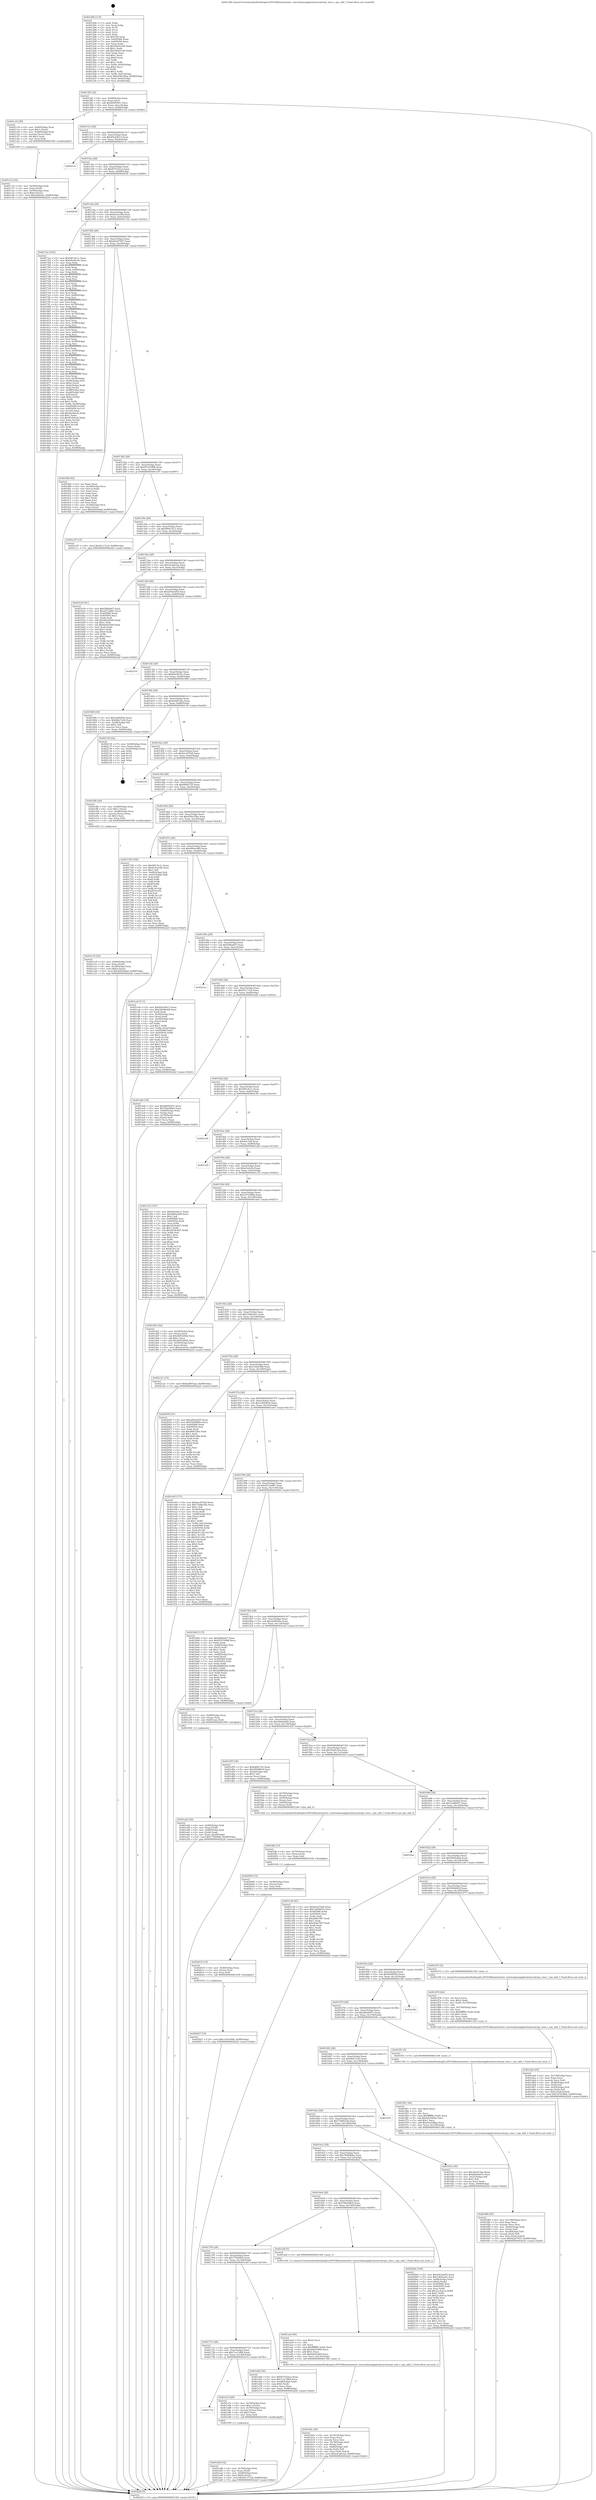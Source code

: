 digraph "0x401280" {
  label = "0x401280 (/mnt/c/Users/mathe/Desktop/tcc/POCII/binaries/extr_reactosbaseapplicationscalcrpn_ieee.c_rpn_add_f_Final-ollvm.out::main(0))"
  labelloc = "t"
  node[shape=record]

  Entry [label="",width=0.3,height=0.3,shape=circle,fillcolor=black,style=filled]
  "0x4012f2" [label="{
     0x4012f2 [32]\l
     | [instrs]\l
     &nbsp;&nbsp;0x4012f2 \<+6\>: mov -0x98(%rbp),%eax\l
     &nbsp;&nbsp;0x4012f8 \<+2\>: mov %eax,%ecx\l
     &nbsp;&nbsp;0x4012fa \<+6\>: sub $0x8095f361,%ecx\l
     &nbsp;&nbsp;0x401300 \<+6\>: mov %eax,-0xac(%rbp)\l
     &nbsp;&nbsp;0x401306 \<+6\>: mov %ecx,-0xb0(%rbp)\l
     &nbsp;&nbsp;0x40130c \<+6\>: je 0000000000401c16 \<main+0x996\>\l
  }"]
  "0x401c16" [label="{
     0x401c16 [29]\l
     | [instrs]\l
     &nbsp;&nbsp;0x401c16 \<+4\>: mov -0x60(%rbp),%rax\l
     &nbsp;&nbsp;0x401c1a \<+6\>: movl $0x1,(%rax)\l
     &nbsp;&nbsp;0x401c20 \<+4\>: mov -0x60(%rbp),%rax\l
     &nbsp;&nbsp;0x401c24 \<+3\>: movslq (%rax),%rax\l
     &nbsp;&nbsp;0x401c27 \<+4\>: shl $0x3,%rax\l
     &nbsp;&nbsp;0x401c2b \<+3\>: mov %rax,%rdi\l
     &nbsp;&nbsp;0x401c2e \<+5\>: call 0000000000401050 \<malloc@plt\>\l
     | [calls]\l
     &nbsp;&nbsp;0x401050 \{1\} (unknown)\l
  }"]
  "0x401312" [label="{
     0x401312 [28]\l
     | [instrs]\l
     &nbsp;&nbsp;0x401312 \<+5\>: jmp 0000000000401317 \<main+0x97\>\l
     &nbsp;&nbsp;0x401317 \<+6\>: mov -0xac(%rbp),%eax\l
     &nbsp;&nbsp;0x40131d \<+5\>: sub $0x85e2db13,%eax\l
     &nbsp;&nbsp;0x401322 \<+6\>: mov %eax,-0xb4(%rbp)\l
     &nbsp;&nbsp;0x401328 \<+6\>: je 00000000004021ce \<main+0xf4e\>\l
  }"]
  Exit [label="",width=0.3,height=0.3,shape=circle,fillcolor=black,style=filled,peripheries=2]
  "0x4021ce" [label="{
     0x4021ce\l
  }", style=dashed]
  "0x40132e" [label="{
     0x40132e [28]\l
     | [instrs]\l
     &nbsp;&nbsp;0x40132e \<+5\>: jmp 0000000000401333 \<main+0xb3\>\l
     &nbsp;&nbsp;0x401333 \<+6\>: mov -0xac(%rbp),%eax\l
     &nbsp;&nbsp;0x401339 \<+5\>: sub $0x875322ca,%eax\l
     &nbsp;&nbsp;0x40133e \<+6\>: mov %eax,-0xb8(%rbp)\l
     &nbsp;&nbsp;0x401344 \<+6\>: je 0000000000402036 \<main+0xdb6\>\l
  }"]
  "0x402027" [label="{
     0x402027 [15]\l
     | [instrs]\l
     &nbsp;&nbsp;0x402027 \<+10\>: movl $0x1e5e4388,-0x98(%rbp)\l
     &nbsp;&nbsp;0x402031 \<+5\>: jmp 000000000040222f \<main+0xfaf\>\l
  }"]
  "0x402036" [label="{
     0x402036\l
  }", style=dashed]
  "0x40134a" [label="{
     0x40134a [28]\l
     | [instrs]\l
     &nbsp;&nbsp;0x40134a \<+5\>: jmp 000000000040134f \<main+0xcf\>\l
     &nbsp;&nbsp;0x40134f \<+6\>: mov -0xac(%rbp),%eax\l
     &nbsp;&nbsp;0x401355 \<+5\>: sub $0x8c5ee3fb,%eax\l
     &nbsp;&nbsp;0x40135a \<+6\>: mov %eax,-0xbc(%rbp)\l
     &nbsp;&nbsp;0x401360 \<+6\>: je 00000000004017ae \<main+0x52e\>\l
  }"]
  "0x402018" [label="{
     0x402018 [15]\l
     | [instrs]\l
     &nbsp;&nbsp;0x402018 \<+4\>: mov -0x40(%rbp),%rax\l
     &nbsp;&nbsp;0x40201c \<+3\>: mov (%rax),%rax\l
     &nbsp;&nbsp;0x40201f \<+3\>: mov %rax,%rdi\l
     &nbsp;&nbsp;0x402022 \<+5\>: call 0000000000401030 \<free@plt\>\l
     | [calls]\l
     &nbsp;&nbsp;0x401030 \{1\} (unknown)\l
  }"]
  "0x4017ae" [label="{
     0x4017ae [335]\l
     | [instrs]\l
     &nbsp;&nbsp;0x4017ae \<+5\>: mov $0xf4614c1c,%eax\l
     &nbsp;&nbsp;0x4017b3 \<+5\>: mov $0xb9c9b10c,%ecx\l
     &nbsp;&nbsp;0x4017b8 \<+3\>: mov %rsp,%rdx\l
     &nbsp;&nbsp;0x4017bb \<+4\>: add $0xfffffffffffffff0,%rdx\l
     &nbsp;&nbsp;0x4017bf \<+3\>: mov %rdx,%rsp\l
     &nbsp;&nbsp;0x4017c2 \<+7\>: mov %rdx,-0x90(%rbp)\l
     &nbsp;&nbsp;0x4017c9 \<+3\>: mov %rsp,%rdx\l
     &nbsp;&nbsp;0x4017cc \<+4\>: add $0xfffffffffffffff0,%rdx\l
     &nbsp;&nbsp;0x4017d0 \<+3\>: mov %rdx,%rsp\l
     &nbsp;&nbsp;0x4017d3 \<+3\>: mov %rsp,%rsi\l
     &nbsp;&nbsp;0x4017d6 \<+4\>: add $0xfffffffffffffff0,%rsi\l
     &nbsp;&nbsp;0x4017da \<+3\>: mov %rsi,%rsp\l
     &nbsp;&nbsp;0x4017dd \<+7\>: mov %rsi,-0x88(%rbp)\l
     &nbsp;&nbsp;0x4017e4 \<+3\>: mov %rsp,%rsi\l
     &nbsp;&nbsp;0x4017e7 \<+4\>: add $0xfffffffffffffff0,%rsi\l
     &nbsp;&nbsp;0x4017eb \<+3\>: mov %rsi,%rsp\l
     &nbsp;&nbsp;0x4017ee \<+4\>: mov %rsi,-0x80(%rbp)\l
     &nbsp;&nbsp;0x4017f2 \<+3\>: mov %rsp,%rsi\l
     &nbsp;&nbsp;0x4017f5 \<+4\>: add $0xfffffffffffffff0,%rsi\l
     &nbsp;&nbsp;0x4017f9 \<+3\>: mov %rsi,%rsp\l
     &nbsp;&nbsp;0x4017fc \<+4\>: mov %rsi,-0x78(%rbp)\l
     &nbsp;&nbsp;0x401800 \<+3\>: mov %rsp,%rsi\l
     &nbsp;&nbsp;0x401803 \<+4\>: add $0xfffffffffffffff0,%rsi\l
     &nbsp;&nbsp;0x401807 \<+3\>: mov %rsi,%rsp\l
     &nbsp;&nbsp;0x40180a \<+4\>: mov %rsi,-0x70(%rbp)\l
     &nbsp;&nbsp;0x40180e \<+3\>: mov %rsp,%rsi\l
     &nbsp;&nbsp;0x401811 \<+4\>: add $0xfffffffffffffff0,%rsi\l
     &nbsp;&nbsp;0x401815 \<+3\>: mov %rsi,%rsp\l
     &nbsp;&nbsp;0x401818 \<+4\>: mov %rsi,-0x68(%rbp)\l
     &nbsp;&nbsp;0x40181c \<+3\>: mov %rsp,%rsi\l
     &nbsp;&nbsp;0x40181f \<+4\>: add $0xfffffffffffffff0,%rsi\l
     &nbsp;&nbsp;0x401823 \<+3\>: mov %rsi,%rsp\l
     &nbsp;&nbsp;0x401826 \<+4\>: mov %rsi,-0x60(%rbp)\l
     &nbsp;&nbsp;0x40182a \<+3\>: mov %rsp,%rsi\l
     &nbsp;&nbsp;0x40182d \<+4\>: add $0xfffffffffffffff0,%rsi\l
     &nbsp;&nbsp;0x401831 \<+3\>: mov %rsi,%rsp\l
     &nbsp;&nbsp;0x401834 \<+4\>: mov %rsi,-0x58(%rbp)\l
     &nbsp;&nbsp;0x401838 \<+3\>: mov %rsp,%rsi\l
     &nbsp;&nbsp;0x40183b \<+4\>: add $0xfffffffffffffff0,%rsi\l
     &nbsp;&nbsp;0x40183f \<+3\>: mov %rsi,%rsp\l
     &nbsp;&nbsp;0x401842 \<+4\>: mov %rsi,-0x50(%rbp)\l
     &nbsp;&nbsp;0x401846 \<+3\>: mov %rsp,%rsi\l
     &nbsp;&nbsp;0x401849 \<+4\>: add $0xfffffffffffffff0,%rsi\l
     &nbsp;&nbsp;0x40184d \<+3\>: mov %rsi,%rsp\l
     &nbsp;&nbsp;0x401850 \<+4\>: mov %rsi,-0x48(%rbp)\l
     &nbsp;&nbsp;0x401854 \<+3\>: mov %rsp,%rsi\l
     &nbsp;&nbsp;0x401857 \<+4\>: add $0xfffffffffffffff0,%rsi\l
     &nbsp;&nbsp;0x40185b \<+3\>: mov %rsi,%rsp\l
     &nbsp;&nbsp;0x40185e \<+4\>: mov %rsi,-0x40(%rbp)\l
     &nbsp;&nbsp;0x401862 \<+3\>: mov %rsp,%rsi\l
     &nbsp;&nbsp;0x401865 \<+4\>: add $0xfffffffffffffff0,%rsi\l
     &nbsp;&nbsp;0x401869 \<+3\>: mov %rsi,%rsp\l
     &nbsp;&nbsp;0x40186c \<+4\>: mov %rsi,-0x38(%rbp)\l
     &nbsp;&nbsp;0x401870 \<+7\>: mov -0x90(%rbp),%rsi\l
     &nbsp;&nbsp;0x401877 \<+6\>: movl $0x0,(%rsi)\l
     &nbsp;&nbsp;0x40187d \<+6\>: mov -0x9c(%rbp),%edi\l
     &nbsp;&nbsp;0x401883 \<+2\>: mov %edi,(%rdx)\l
     &nbsp;&nbsp;0x401885 \<+7\>: mov -0x88(%rbp),%rsi\l
     &nbsp;&nbsp;0x40188c \<+7\>: mov -0xa8(%rbp),%r8\l
     &nbsp;&nbsp;0x401893 \<+3\>: mov %r8,(%rsi)\l
     &nbsp;&nbsp;0x401896 \<+3\>: cmpl $0x2,(%rdx)\l
     &nbsp;&nbsp;0x401899 \<+4\>: setne %r9b\l
     &nbsp;&nbsp;0x40189d \<+4\>: and $0x1,%r9b\l
     &nbsp;&nbsp;0x4018a1 \<+4\>: mov %r9b,-0x29(%rbp)\l
     &nbsp;&nbsp;0x4018a5 \<+8\>: mov 0x405068,%r10d\l
     &nbsp;&nbsp;0x4018ad \<+8\>: mov 0x405054,%r11d\l
     &nbsp;&nbsp;0x4018b5 \<+3\>: mov %r10d,%ebx\l
     &nbsp;&nbsp;0x4018b8 \<+6\>: add $0xf4c0dceb,%ebx\l
     &nbsp;&nbsp;0x4018be \<+3\>: sub $0x1,%ebx\l
     &nbsp;&nbsp;0x4018c1 \<+6\>: sub $0xf4c0dceb,%ebx\l
     &nbsp;&nbsp;0x4018c7 \<+4\>: imul %ebx,%r10d\l
     &nbsp;&nbsp;0x4018cb \<+4\>: and $0x1,%r10d\l
     &nbsp;&nbsp;0x4018cf \<+4\>: cmp $0x0,%r10d\l
     &nbsp;&nbsp;0x4018d3 \<+4\>: sete %r9b\l
     &nbsp;&nbsp;0x4018d7 \<+4\>: cmp $0xa,%r11d\l
     &nbsp;&nbsp;0x4018db \<+4\>: setl %r14b\l
     &nbsp;&nbsp;0x4018df \<+3\>: mov %r9b,%r15b\l
     &nbsp;&nbsp;0x4018e2 \<+3\>: and %r14b,%r15b\l
     &nbsp;&nbsp;0x4018e5 \<+3\>: xor %r14b,%r9b\l
     &nbsp;&nbsp;0x4018e8 \<+3\>: or %r9b,%r15b\l
     &nbsp;&nbsp;0x4018eb \<+4\>: test $0x1,%r15b\l
     &nbsp;&nbsp;0x4018ef \<+3\>: cmovne %ecx,%eax\l
     &nbsp;&nbsp;0x4018f2 \<+6\>: mov %eax,-0x98(%rbp)\l
     &nbsp;&nbsp;0x4018f8 \<+5\>: jmp 000000000040222f \<main+0xfaf\>\l
  }"]
  "0x401366" [label="{
     0x401366 [28]\l
     | [instrs]\l
     &nbsp;&nbsp;0x401366 \<+5\>: jmp 000000000040136b \<main+0xeb\>\l
     &nbsp;&nbsp;0x40136b \<+6\>: mov -0xac(%rbp),%eax\l
     &nbsp;&nbsp;0x401371 \<+5\>: sub $0x92a07457,%eax\l
     &nbsp;&nbsp;0x401376 \<+6\>: mov %eax,-0xc0(%rbp)\l
     &nbsp;&nbsp;0x40137c \<+6\>: je 0000000000401fb6 \<main+0xd36\>\l
  }"]
  "0x402009" [label="{
     0x402009 [15]\l
     | [instrs]\l
     &nbsp;&nbsp;0x402009 \<+4\>: mov -0x58(%rbp),%rax\l
     &nbsp;&nbsp;0x40200d \<+3\>: mov (%rax),%rax\l
     &nbsp;&nbsp;0x402010 \<+3\>: mov %rax,%rdi\l
     &nbsp;&nbsp;0x402013 \<+5\>: call 0000000000401030 \<free@plt\>\l
     | [calls]\l
     &nbsp;&nbsp;0x401030 \{1\} (unknown)\l
  }"]
  "0x401fb6" [label="{
     0x401fb6 [42]\l
     | [instrs]\l
     &nbsp;&nbsp;0x401fb6 \<+2\>: xor %eax,%eax\l
     &nbsp;&nbsp;0x401fb8 \<+4\>: mov -0x38(%rbp),%rcx\l
     &nbsp;&nbsp;0x401fbc \<+2\>: mov (%rcx),%edx\l
     &nbsp;&nbsp;0x401fbe \<+2\>: mov %eax,%esi\l
     &nbsp;&nbsp;0x401fc0 \<+2\>: sub %edx,%esi\l
     &nbsp;&nbsp;0x401fc2 \<+2\>: mov %eax,%edx\l
     &nbsp;&nbsp;0x401fc4 \<+3\>: sub $0x1,%edx\l
     &nbsp;&nbsp;0x401fc7 \<+2\>: add %edx,%esi\l
     &nbsp;&nbsp;0x401fc9 \<+2\>: sub %esi,%eax\l
     &nbsp;&nbsp;0x401fcb \<+4\>: mov -0x38(%rbp),%rcx\l
     &nbsp;&nbsp;0x401fcf \<+2\>: mov %eax,(%rcx)\l
     &nbsp;&nbsp;0x401fd1 \<+10\>: movl $0x4495e6ad,-0x98(%rbp)\l
     &nbsp;&nbsp;0x401fdb \<+5\>: jmp 000000000040222f \<main+0xfaf\>\l
  }"]
  "0x401382" [label="{
     0x401382 [28]\l
     | [instrs]\l
     &nbsp;&nbsp;0x401382 \<+5\>: jmp 0000000000401387 \<main+0x107\>\l
     &nbsp;&nbsp;0x401387 \<+6\>: mov -0xac(%rbp),%eax\l
     &nbsp;&nbsp;0x40138d \<+5\>: sub $0x95310988,%eax\l
     &nbsp;&nbsp;0x401392 \<+6\>: mov %eax,-0xc4(%rbp)\l
     &nbsp;&nbsp;0x401398 \<+6\>: je 0000000000401c07 \<main+0x987\>\l
  }"]
  "0x401ffa" [label="{
     0x401ffa [15]\l
     | [instrs]\l
     &nbsp;&nbsp;0x401ffa \<+4\>: mov -0x70(%rbp),%rax\l
     &nbsp;&nbsp;0x401ffe \<+3\>: mov (%rax),%rax\l
     &nbsp;&nbsp;0x402001 \<+3\>: mov %rax,%rdi\l
     &nbsp;&nbsp;0x402004 \<+5\>: call 0000000000401030 \<free@plt\>\l
     | [calls]\l
     &nbsp;&nbsp;0x401030 \{1\} (unknown)\l
  }"]
  "0x401c07" [label="{
     0x401c07 [15]\l
     | [instrs]\l
     &nbsp;&nbsp;0x401c07 \<+10\>: movl $0xf3c17cc8,-0x98(%rbp)\l
     &nbsp;&nbsp;0x401c11 \<+5\>: jmp 000000000040222f \<main+0xfaf\>\l
  }"]
  "0x40139e" [label="{
     0x40139e [28]\l
     | [instrs]\l
     &nbsp;&nbsp;0x40139e \<+5\>: jmp 00000000004013a3 \<main+0x123\>\l
     &nbsp;&nbsp;0x4013a3 \<+6\>: mov -0xac(%rbp),%eax\l
     &nbsp;&nbsp;0x4013a9 \<+5\>: sub $0x989e7a11,%eax\l
     &nbsp;&nbsp;0x4013ae \<+6\>: mov %eax,-0xc8(%rbp)\l
     &nbsp;&nbsp;0x4013b4 \<+6\>: je 0000000000402045 \<main+0xdc5\>\l
  }"]
  "0x401f89" [label="{
     0x401f89 [45]\l
     | [instrs]\l
     &nbsp;&nbsp;0x401f89 \<+6\>: mov -0x158(%rbp),%ecx\l
     &nbsp;&nbsp;0x401f8f \<+3\>: imul %eax,%ecx\l
     &nbsp;&nbsp;0x401f92 \<+3\>: movslq %ecx,%rsi\l
     &nbsp;&nbsp;0x401f95 \<+4\>: mov -0x40(%rbp),%rdi\l
     &nbsp;&nbsp;0x401f99 \<+3\>: mov (%rdi),%rdi\l
     &nbsp;&nbsp;0x401f9c \<+4\>: mov -0x38(%rbp),%r8\l
     &nbsp;&nbsp;0x401fa0 \<+3\>: movslq (%r8),%r8\l
     &nbsp;&nbsp;0x401fa3 \<+4\>: mov %rsi,(%rdi,%r8,8)\l
     &nbsp;&nbsp;0x401fa7 \<+10\>: movl $0x92a07457,-0x98(%rbp)\l
     &nbsp;&nbsp;0x401fb1 \<+5\>: jmp 000000000040222f \<main+0xfaf\>\l
  }"]
  "0x402045" [label="{
     0x402045\l
  }", style=dashed]
  "0x4013ba" [label="{
     0x4013ba [28]\l
     | [instrs]\l
     &nbsp;&nbsp;0x4013ba \<+5\>: jmp 00000000004013bf \<main+0x13f\>\l
     &nbsp;&nbsp;0x4013bf \<+6\>: mov -0xac(%rbp),%eax\l
     &nbsp;&nbsp;0x4013c5 \<+5\>: sub $0xa43a6c2a,%eax\l
     &nbsp;&nbsp;0x4013ca \<+6\>: mov %eax,-0xcc(%rbp)\l
     &nbsp;&nbsp;0x4013d0 \<+6\>: je 0000000000401b39 \<main+0x8b9\>\l
  }"]
  "0x401f61" [label="{
     0x401f61 [40]\l
     | [instrs]\l
     &nbsp;&nbsp;0x401f61 \<+5\>: mov $0x2,%ecx\l
     &nbsp;&nbsp;0x401f66 \<+1\>: cltd\l
     &nbsp;&nbsp;0x401f67 \<+2\>: idiv %ecx\l
     &nbsp;&nbsp;0x401f69 \<+6\>: imul $0xfffffffe,%edx,%ecx\l
     &nbsp;&nbsp;0x401f6f \<+6\>: sub $0x62e5d0ba,%ecx\l
     &nbsp;&nbsp;0x401f75 \<+3\>: add $0x1,%ecx\l
     &nbsp;&nbsp;0x401f78 \<+6\>: add $0x62e5d0ba,%ecx\l
     &nbsp;&nbsp;0x401f7e \<+6\>: mov %ecx,-0x158(%rbp)\l
     &nbsp;&nbsp;0x401f84 \<+5\>: call 0000000000401160 \<next_i\>\l
     | [calls]\l
     &nbsp;&nbsp;0x401160 \{1\} (/mnt/c/Users/mathe/Desktop/tcc/POCII/binaries/extr_reactosbaseapplicationscalcrpn_ieee.c_rpn_add_f_Final-ollvm.out::next_i)\l
  }"]
  "0x401b39" [label="{
     0x401b39 [91]\l
     | [instrs]\l
     &nbsp;&nbsp;0x401b39 \<+5\>: mov $0xf2f6ab07,%eax\l
     &nbsp;&nbsp;0x401b3e \<+5\>: mov $0x2512d8f1,%ecx\l
     &nbsp;&nbsp;0x401b43 \<+7\>: mov 0x405068,%edx\l
     &nbsp;&nbsp;0x401b4a \<+7\>: mov 0x405054,%esi\l
     &nbsp;&nbsp;0x401b51 \<+2\>: mov %edx,%edi\l
     &nbsp;&nbsp;0x401b53 \<+6\>: add $0x8e0ad300,%edi\l
     &nbsp;&nbsp;0x401b59 \<+3\>: sub $0x1,%edi\l
     &nbsp;&nbsp;0x401b5c \<+6\>: sub $0x8e0ad300,%edi\l
     &nbsp;&nbsp;0x401b62 \<+3\>: imul %edi,%edx\l
     &nbsp;&nbsp;0x401b65 \<+3\>: and $0x1,%edx\l
     &nbsp;&nbsp;0x401b68 \<+3\>: cmp $0x0,%edx\l
     &nbsp;&nbsp;0x401b6b \<+4\>: sete %r8b\l
     &nbsp;&nbsp;0x401b6f \<+3\>: cmp $0xa,%esi\l
     &nbsp;&nbsp;0x401b72 \<+4\>: setl %r9b\l
     &nbsp;&nbsp;0x401b76 \<+3\>: mov %r8b,%r10b\l
     &nbsp;&nbsp;0x401b79 \<+3\>: and %r9b,%r10b\l
     &nbsp;&nbsp;0x401b7c \<+3\>: xor %r9b,%r8b\l
     &nbsp;&nbsp;0x401b7f \<+3\>: or %r8b,%r10b\l
     &nbsp;&nbsp;0x401b82 \<+4\>: test $0x1,%r10b\l
     &nbsp;&nbsp;0x401b86 \<+3\>: cmovne %ecx,%eax\l
     &nbsp;&nbsp;0x401b89 \<+6\>: mov %eax,-0x98(%rbp)\l
     &nbsp;&nbsp;0x401b8f \<+5\>: jmp 000000000040222f \<main+0xfaf\>\l
  }"]
  "0x4013d6" [label="{
     0x4013d6 [28]\l
     | [instrs]\l
     &nbsp;&nbsp;0x4013d6 \<+5\>: jmp 00000000004013db \<main+0x15b\>\l
     &nbsp;&nbsp;0x4013db \<+6\>: mov -0xac(%rbp),%eax\l
     &nbsp;&nbsp;0x4013e1 \<+5\>: sub $0xa503ad55,%eax\l
     &nbsp;&nbsp;0x4013e6 \<+6\>: mov %eax,-0xd0(%rbp)\l
     &nbsp;&nbsp;0x4013ec \<+6\>: je 0000000000402218 \<main+0xf98\>\l
  }"]
  "0x401e18" [label="{
     0x401e18 [32]\l
     | [instrs]\l
     &nbsp;&nbsp;0x401e18 \<+4\>: mov -0x40(%rbp),%rdi\l
     &nbsp;&nbsp;0x401e1c \<+3\>: mov %rax,(%rdi)\l
     &nbsp;&nbsp;0x401e1f \<+4\>: mov -0x38(%rbp),%rax\l
     &nbsp;&nbsp;0x401e23 \<+6\>: movl $0x0,(%rax)\l
     &nbsp;&nbsp;0x401e29 \<+10\>: movl $0x4495e6ad,-0x98(%rbp)\l
     &nbsp;&nbsp;0x401e33 \<+5\>: jmp 000000000040222f \<main+0xfaf\>\l
  }"]
  "0x402218" [label="{
     0x402218\l
  }", style=dashed]
  "0x4013f2" [label="{
     0x4013f2 [28]\l
     | [instrs]\l
     &nbsp;&nbsp;0x4013f2 \<+5\>: jmp 00000000004013f7 \<main+0x177\>\l
     &nbsp;&nbsp;0x4013f7 \<+6\>: mov -0xac(%rbp),%eax\l
     &nbsp;&nbsp;0x4013fd \<+5\>: sub $0xb9c9b10c,%eax\l
     &nbsp;&nbsp;0x401402 \<+6\>: mov %eax,-0xd4(%rbp)\l
     &nbsp;&nbsp;0x401408 \<+6\>: je 00000000004018fd \<main+0x67d\>\l
  }"]
  "0x401da4" [label="{
     0x401da4 [45]\l
     | [instrs]\l
     &nbsp;&nbsp;0x401da4 \<+6\>: mov -0x154(%rbp),%ecx\l
     &nbsp;&nbsp;0x401daa \<+3\>: imul %eax,%ecx\l
     &nbsp;&nbsp;0x401dad \<+3\>: movslq %ecx,%rdi\l
     &nbsp;&nbsp;0x401db0 \<+4\>: mov -0x58(%rbp),%r8\l
     &nbsp;&nbsp;0x401db4 \<+3\>: mov (%r8),%r8\l
     &nbsp;&nbsp;0x401db7 \<+4\>: mov -0x50(%rbp),%r9\l
     &nbsp;&nbsp;0x401dbb \<+3\>: movslq (%r9),%r9\l
     &nbsp;&nbsp;0x401dbe \<+4\>: mov %rdi,(%r8,%r9,8)\l
     &nbsp;&nbsp;0x401dc2 \<+10\>: movl $0x167d3862,-0x98(%rbp)\l
     &nbsp;&nbsp;0x401dcc \<+5\>: jmp 000000000040222f \<main+0xfaf\>\l
  }"]
  "0x4018fd" [label="{
     0x4018fd [30]\l
     | [instrs]\l
     &nbsp;&nbsp;0x4018fd \<+5\>: mov $0x2af605da,%eax\l
     &nbsp;&nbsp;0x401902 \<+5\>: mov $0x6bfc7a32,%ecx\l
     &nbsp;&nbsp;0x401907 \<+3\>: mov -0x29(%rbp),%dl\l
     &nbsp;&nbsp;0x40190a \<+3\>: test $0x1,%dl\l
     &nbsp;&nbsp;0x40190d \<+3\>: cmovne %ecx,%eax\l
     &nbsp;&nbsp;0x401910 \<+6\>: mov %eax,-0x98(%rbp)\l
     &nbsp;&nbsp;0x401916 \<+5\>: jmp 000000000040222f \<main+0xfaf\>\l
  }"]
  "0x40140e" [label="{
     0x40140e [28]\l
     | [instrs]\l
     &nbsp;&nbsp;0x40140e \<+5\>: jmp 0000000000401413 \<main+0x193\>\l
     &nbsp;&nbsp;0x401413 \<+6\>: mov -0xac(%rbp),%eax\l
     &nbsp;&nbsp;0x401419 \<+5\>: sub $0xbe887a2e,%eax\l
     &nbsp;&nbsp;0x40141e \<+6\>: mov %eax,-0xd8(%rbp)\l
     &nbsp;&nbsp;0x401424 \<+6\>: je 0000000000402130 \<main+0xeb0\>\l
  }"]
  "0x401d78" [label="{
     0x401d78 [44]\l
     | [instrs]\l
     &nbsp;&nbsp;0x401d78 \<+2\>: xor %ecx,%ecx\l
     &nbsp;&nbsp;0x401d7a \<+5\>: mov $0x2,%edx\l
     &nbsp;&nbsp;0x401d7f \<+6\>: mov %edx,-0x150(%rbp)\l
     &nbsp;&nbsp;0x401d85 \<+1\>: cltd\l
     &nbsp;&nbsp;0x401d86 \<+6\>: mov -0x150(%rbp),%esi\l
     &nbsp;&nbsp;0x401d8c \<+2\>: idiv %esi\l
     &nbsp;&nbsp;0x401d8e \<+6\>: imul $0xfffffffe,%edx,%edx\l
     &nbsp;&nbsp;0x401d94 \<+3\>: sub $0x1,%ecx\l
     &nbsp;&nbsp;0x401d97 \<+2\>: sub %ecx,%edx\l
     &nbsp;&nbsp;0x401d99 \<+6\>: mov %edx,-0x154(%rbp)\l
     &nbsp;&nbsp;0x401d9f \<+5\>: call 0000000000401160 \<next_i\>\l
     | [calls]\l
     &nbsp;&nbsp;0x401160 \{1\} (/mnt/c/Users/mathe/Desktop/tcc/POCII/binaries/extr_reactosbaseapplicationscalcrpn_ieee.c_rpn_add_f_Final-ollvm.out::next_i)\l
  }"]
  "0x402130" [label="{
     0x402130 [22]\l
     | [instrs]\l
     &nbsp;&nbsp;0x402130 \<+7\>: mov -0x90(%rbp),%rax\l
     &nbsp;&nbsp;0x402137 \<+2\>: mov (%rax),%eax\l
     &nbsp;&nbsp;0x402139 \<+4\>: lea -0x20(%rbp),%rsp\l
     &nbsp;&nbsp;0x40213d \<+1\>: pop %rbx\l
     &nbsp;&nbsp;0x40213e \<+2\>: pop %r12\l
     &nbsp;&nbsp;0x402140 \<+2\>: pop %r14\l
     &nbsp;&nbsp;0x402142 \<+2\>: pop %r15\l
     &nbsp;&nbsp;0x402144 \<+1\>: pop %rbp\l
     &nbsp;&nbsp;0x402145 \<+1\>: ret\l
  }"]
  "0x40142a" [label="{
     0x40142a [28]\l
     | [instrs]\l
     &nbsp;&nbsp;0x40142a \<+5\>: jmp 000000000040142f \<main+0x1af\>\l
     &nbsp;&nbsp;0x40142f \<+6\>: mov -0xac(%rbp),%eax\l
     &nbsp;&nbsp;0x401435 \<+5\>: sub $0xbecd70a8,%eax\l
     &nbsp;&nbsp;0x40143a \<+6\>: mov %eax,-0xdc(%rbp)\l
     &nbsp;&nbsp;0x401440 \<+6\>: je 00000000004021f3 \<main+0xf73\>\l
  }"]
  "0x401c33" [label="{
     0x401c33 [32]\l
     | [instrs]\l
     &nbsp;&nbsp;0x401c33 \<+4\>: mov -0x58(%rbp),%rdi\l
     &nbsp;&nbsp;0x401c37 \<+3\>: mov %rax,(%rdi)\l
     &nbsp;&nbsp;0x401c3a \<+4\>: mov -0x50(%rbp),%rax\l
     &nbsp;&nbsp;0x401c3e \<+6\>: movl $0x0,(%rax)\l
     &nbsp;&nbsp;0x401c44 \<+10\>: movl $0xa5a4c0e,-0x98(%rbp)\l
     &nbsp;&nbsp;0x401c4e \<+5\>: jmp 000000000040222f \<main+0xfaf\>\l
  }"]
  "0x4021f3" [label="{
     0x4021f3\l
  }", style=dashed]
  "0x401446" [label="{
     0x401446 [28]\l
     | [instrs]\l
     &nbsp;&nbsp;0x401446 \<+5\>: jmp 000000000040144b \<main+0x1cb\>\l
     &nbsp;&nbsp;0x40144b \<+6\>: mov -0xac(%rbp),%eax\l
     &nbsp;&nbsp;0x401451 \<+5\>: sub $0xbff42725,%eax\l
     &nbsp;&nbsp;0x401456 \<+6\>: mov %eax,-0xe0(%rbp)\l
     &nbsp;&nbsp;0x40145c \<+6\>: je 0000000000401dfb \<main+0xb7b\>\l
  }"]
  "0x401b0c" [label="{
     0x401b0c [45]\l
     | [instrs]\l
     &nbsp;&nbsp;0x401b0c \<+6\>: mov -0x14c(%rbp),%ecx\l
     &nbsp;&nbsp;0x401b12 \<+3\>: imul %eax,%ecx\l
     &nbsp;&nbsp;0x401b15 \<+3\>: movslq %ecx,%rsi\l
     &nbsp;&nbsp;0x401b18 \<+4\>: mov -0x70(%rbp),%rdi\l
     &nbsp;&nbsp;0x401b1c \<+3\>: mov (%rdi),%rdi\l
     &nbsp;&nbsp;0x401b1f \<+4\>: mov -0x68(%rbp),%r8\l
     &nbsp;&nbsp;0x401b23 \<+3\>: movslq (%r8),%r8\l
     &nbsp;&nbsp;0x401b26 \<+4\>: mov %rsi,(%rdi,%r8,8)\l
     &nbsp;&nbsp;0x401b2a \<+10\>: movl $0xa43a6c2a,-0x98(%rbp)\l
     &nbsp;&nbsp;0x401b34 \<+5\>: jmp 000000000040222f \<main+0xfaf\>\l
  }"]
  "0x401dfb" [label="{
     0x401dfb [29]\l
     | [instrs]\l
     &nbsp;&nbsp;0x401dfb \<+4\>: mov -0x48(%rbp),%rax\l
     &nbsp;&nbsp;0x401dff \<+6\>: movl $0x1,(%rax)\l
     &nbsp;&nbsp;0x401e05 \<+4\>: mov -0x48(%rbp),%rax\l
     &nbsp;&nbsp;0x401e09 \<+3\>: movslq (%rax),%rax\l
     &nbsp;&nbsp;0x401e0c \<+4\>: shl $0x3,%rax\l
     &nbsp;&nbsp;0x401e10 \<+3\>: mov %rax,%rdi\l
     &nbsp;&nbsp;0x401e13 \<+5\>: call 0000000000401050 \<malloc@plt\>\l
     | [calls]\l
     &nbsp;&nbsp;0x401050 \{1\} (unknown)\l
  }"]
  "0x401462" [label="{
     0x401462 [28]\l
     | [instrs]\l
     &nbsp;&nbsp;0x401462 \<+5\>: jmp 0000000000401467 \<main+0x1e7\>\l
     &nbsp;&nbsp;0x401467 \<+6\>: mov -0xac(%rbp),%eax\l
     &nbsp;&nbsp;0x40146d \<+5\>: sub $0xd38e35ba,%eax\l
     &nbsp;&nbsp;0x401472 \<+6\>: mov %eax,-0xe4(%rbp)\l
     &nbsp;&nbsp;0x401478 \<+6\>: je 0000000000401744 \<main+0x4c4\>\l
  }"]
  "0x401ae4" [label="{
     0x401ae4 [40]\l
     | [instrs]\l
     &nbsp;&nbsp;0x401ae4 \<+5\>: mov $0x2,%ecx\l
     &nbsp;&nbsp;0x401ae9 \<+1\>: cltd\l
     &nbsp;&nbsp;0x401aea \<+2\>: idiv %ecx\l
     &nbsp;&nbsp;0x401aec \<+6\>: imul $0xfffffffe,%edx,%ecx\l
     &nbsp;&nbsp;0x401af2 \<+6\>: add $0x6de43d0d,%ecx\l
     &nbsp;&nbsp;0x401af8 \<+3\>: add $0x1,%ecx\l
     &nbsp;&nbsp;0x401afb \<+6\>: sub $0x6de43d0d,%ecx\l
     &nbsp;&nbsp;0x401b01 \<+6\>: mov %ecx,-0x14c(%rbp)\l
     &nbsp;&nbsp;0x401b07 \<+5\>: call 0000000000401160 \<next_i\>\l
     | [calls]\l
     &nbsp;&nbsp;0x401160 \{1\} (/mnt/c/Users/mathe/Desktop/tcc/POCII/binaries/extr_reactosbaseapplicationscalcrpn_ieee.c_rpn_add_f_Final-ollvm.out::next_i)\l
  }"]
  "0x401744" [label="{
     0x401744 [106]\l
     | [instrs]\l
     &nbsp;&nbsp;0x401744 \<+5\>: mov $0xf4614c1c,%eax\l
     &nbsp;&nbsp;0x401749 \<+5\>: mov $0x8c5ee3fb,%ecx\l
     &nbsp;&nbsp;0x40174e \<+2\>: mov $0x1,%dl\l
     &nbsp;&nbsp;0x401750 \<+7\>: mov -0x92(%rbp),%sil\l
     &nbsp;&nbsp;0x401757 \<+7\>: mov -0x91(%rbp),%dil\l
     &nbsp;&nbsp;0x40175e \<+3\>: mov %sil,%r8b\l
     &nbsp;&nbsp;0x401761 \<+4\>: xor $0xff,%r8b\l
     &nbsp;&nbsp;0x401765 \<+3\>: mov %dil,%r9b\l
     &nbsp;&nbsp;0x401768 \<+4\>: xor $0xff,%r9b\l
     &nbsp;&nbsp;0x40176c \<+3\>: xor $0x1,%dl\l
     &nbsp;&nbsp;0x40176f \<+3\>: mov %r8b,%r10b\l
     &nbsp;&nbsp;0x401772 \<+4\>: and $0xff,%r10b\l
     &nbsp;&nbsp;0x401776 \<+3\>: and %dl,%sil\l
     &nbsp;&nbsp;0x401779 \<+3\>: mov %r9b,%r11b\l
     &nbsp;&nbsp;0x40177c \<+4\>: and $0xff,%r11b\l
     &nbsp;&nbsp;0x401780 \<+3\>: and %dl,%dil\l
     &nbsp;&nbsp;0x401783 \<+3\>: or %sil,%r10b\l
     &nbsp;&nbsp;0x401786 \<+3\>: or %dil,%r11b\l
     &nbsp;&nbsp;0x401789 \<+3\>: xor %r11b,%r10b\l
     &nbsp;&nbsp;0x40178c \<+3\>: or %r9b,%r8b\l
     &nbsp;&nbsp;0x40178f \<+4\>: xor $0xff,%r8b\l
     &nbsp;&nbsp;0x401793 \<+3\>: or $0x1,%dl\l
     &nbsp;&nbsp;0x401796 \<+3\>: and %dl,%r8b\l
     &nbsp;&nbsp;0x401799 \<+3\>: or %r8b,%r10b\l
     &nbsp;&nbsp;0x40179c \<+4\>: test $0x1,%r10b\l
     &nbsp;&nbsp;0x4017a0 \<+3\>: cmovne %ecx,%eax\l
     &nbsp;&nbsp;0x4017a3 \<+6\>: mov %eax,-0x98(%rbp)\l
     &nbsp;&nbsp;0x4017a9 \<+5\>: jmp 000000000040222f \<main+0xfaf\>\l
  }"]
  "0x40147e" [label="{
     0x40147e [28]\l
     | [instrs]\l
     &nbsp;&nbsp;0x40147e \<+5\>: jmp 0000000000401483 \<main+0x203\>\l
     &nbsp;&nbsp;0x401483 \<+6\>: mov -0xac(%rbp),%eax\l
     &nbsp;&nbsp;0x401489 \<+5\>: sub $0xd9bacb89,%eax\l
     &nbsp;&nbsp;0x40148e \<+6\>: mov %eax,-0xe8(%rbp)\l
     &nbsp;&nbsp;0x401494 \<+6\>: je 0000000000401ce6 \<main+0xa66\>\l
  }"]
  "0x40222f" [label="{
     0x40222f [5]\l
     | [instrs]\l
     &nbsp;&nbsp;0x40222f \<+5\>: jmp 00000000004012f2 \<main+0x72\>\l
  }"]
  "0x401280" [label="{
     0x401280 [114]\l
     | [instrs]\l
     &nbsp;&nbsp;0x401280 \<+1\>: push %rbp\l
     &nbsp;&nbsp;0x401281 \<+3\>: mov %rsp,%rbp\l
     &nbsp;&nbsp;0x401284 \<+2\>: push %r15\l
     &nbsp;&nbsp;0x401286 \<+2\>: push %r14\l
     &nbsp;&nbsp;0x401288 \<+2\>: push %r12\l
     &nbsp;&nbsp;0x40128a \<+1\>: push %rbx\l
     &nbsp;&nbsp;0x40128b \<+7\>: sub $0x160,%rsp\l
     &nbsp;&nbsp;0x401292 \<+7\>: mov 0x405068,%eax\l
     &nbsp;&nbsp;0x401299 \<+7\>: mov 0x405054,%ecx\l
     &nbsp;&nbsp;0x4012a0 \<+2\>: mov %eax,%edx\l
     &nbsp;&nbsp;0x4012a2 \<+6\>: sub $0x54b43c49,%edx\l
     &nbsp;&nbsp;0x4012a8 \<+3\>: sub $0x1,%edx\l
     &nbsp;&nbsp;0x4012ab \<+6\>: add $0x54b43c49,%edx\l
     &nbsp;&nbsp;0x4012b1 \<+3\>: imul %edx,%eax\l
     &nbsp;&nbsp;0x4012b4 \<+3\>: and $0x1,%eax\l
     &nbsp;&nbsp;0x4012b7 \<+3\>: cmp $0x0,%eax\l
     &nbsp;&nbsp;0x4012ba \<+4\>: sete %r8b\l
     &nbsp;&nbsp;0x4012be \<+4\>: and $0x1,%r8b\l
     &nbsp;&nbsp;0x4012c2 \<+7\>: mov %r8b,-0x92(%rbp)\l
     &nbsp;&nbsp;0x4012c9 \<+3\>: cmp $0xa,%ecx\l
     &nbsp;&nbsp;0x4012cc \<+4\>: setl %r8b\l
     &nbsp;&nbsp;0x4012d0 \<+4\>: and $0x1,%r8b\l
     &nbsp;&nbsp;0x4012d4 \<+7\>: mov %r8b,-0x91(%rbp)\l
     &nbsp;&nbsp;0x4012db \<+10\>: movl $0xd38e35ba,-0x98(%rbp)\l
     &nbsp;&nbsp;0x4012e5 \<+6\>: mov %edi,-0x9c(%rbp)\l
     &nbsp;&nbsp;0x4012eb \<+7\>: mov %rsi,-0xa8(%rbp)\l
  }"]
  "0x401a9b" [label="{
     0x401a9b [32]\l
     | [instrs]\l
     &nbsp;&nbsp;0x401a9b \<+4\>: mov -0x70(%rbp),%rdi\l
     &nbsp;&nbsp;0x401a9f \<+3\>: mov %rax,(%rdi)\l
     &nbsp;&nbsp;0x401aa2 \<+4\>: mov -0x68(%rbp),%rax\l
     &nbsp;&nbsp;0x401aa6 \<+6\>: movl $0x0,(%rax)\l
     &nbsp;&nbsp;0x401aac \<+10\>: movl $0xf3c17cc8,-0x98(%rbp)\l
     &nbsp;&nbsp;0x401ab6 \<+5\>: jmp 000000000040222f \<main+0xfaf\>\l
  }"]
  "0x40173a" [label="{
     0x40173a\l
  }", style=dashed]
  "0x401ce6" [label="{
     0x401ce6 [111]\l
     | [instrs]\l
     &nbsp;&nbsp;0x401ce6 \<+5\>: mov $0x85e2db13,%eax\l
     &nbsp;&nbsp;0x401ceb \<+5\>: mov $0x2bb46eb8,%ecx\l
     &nbsp;&nbsp;0x401cf0 \<+2\>: xor %edx,%edx\l
     &nbsp;&nbsp;0x401cf2 \<+4\>: mov -0x50(%rbp),%rsi\l
     &nbsp;&nbsp;0x401cf6 \<+2\>: mov (%rsi),%edi\l
     &nbsp;&nbsp;0x401cf8 \<+4\>: mov -0x60(%rbp),%rsi\l
     &nbsp;&nbsp;0x401cfc \<+2\>: cmp (%rsi),%edi\l
     &nbsp;&nbsp;0x401cfe \<+4\>: setl %r8b\l
     &nbsp;&nbsp;0x401d02 \<+4\>: and $0x1,%r8b\l
     &nbsp;&nbsp;0x401d06 \<+4\>: mov %r8b,-0x22(%rbp)\l
     &nbsp;&nbsp;0x401d0a \<+7\>: mov 0x405068,%edi\l
     &nbsp;&nbsp;0x401d11 \<+8\>: mov 0x405054,%r9d\l
     &nbsp;&nbsp;0x401d19 \<+3\>: sub $0x1,%edx\l
     &nbsp;&nbsp;0x401d1c \<+3\>: mov %edi,%r10d\l
     &nbsp;&nbsp;0x401d1f \<+3\>: add %edx,%r10d\l
     &nbsp;&nbsp;0x401d22 \<+4\>: imul %r10d,%edi\l
     &nbsp;&nbsp;0x401d26 \<+3\>: and $0x1,%edi\l
     &nbsp;&nbsp;0x401d29 \<+3\>: cmp $0x0,%edi\l
     &nbsp;&nbsp;0x401d2c \<+4\>: sete %r8b\l
     &nbsp;&nbsp;0x401d30 \<+4\>: cmp $0xa,%r9d\l
     &nbsp;&nbsp;0x401d34 \<+4\>: setl %r11b\l
     &nbsp;&nbsp;0x401d38 \<+3\>: mov %r8b,%bl\l
     &nbsp;&nbsp;0x401d3b \<+3\>: and %r11b,%bl\l
     &nbsp;&nbsp;0x401d3e \<+3\>: xor %r11b,%r8b\l
     &nbsp;&nbsp;0x401d41 \<+3\>: or %r8b,%bl\l
     &nbsp;&nbsp;0x401d44 \<+3\>: test $0x1,%bl\l
     &nbsp;&nbsp;0x401d47 \<+3\>: cmovne %ecx,%eax\l
     &nbsp;&nbsp;0x401d4a \<+6\>: mov %eax,-0x98(%rbp)\l
     &nbsp;&nbsp;0x401d50 \<+5\>: jmp 000000000040222f \<main+0xfaf\>\l
  }"]
  "0x40149a" [label="{
     0x40149a [28]\l
     | [instrs]\l
     &nbsp;&nbsp;0x40149a \<+5\>: jmp 000000000040149f \<main+0x21f\>\l
     &nbsp;&nbsp;0x40149f \<+6\>: mov -0xac(%rbp),%eax\l
     &nbsp;&nbsp;0x4014a5 \<+5\>: sub $0xf2f6ab07,%eax\l
     &nbsp;&nbsp;0x4014aa \<+6\>: mov %eax,-0xec(%rbp)\l
     &nbsp;&nbsp;0x4014b0 \<+6\>: je 00000000004021ac \<main+0xf2c\>\l
  }"]
  "0x401a7e" [label="{
     0x401a7e [29]\l
     | [instrs]\l
     &nbsp;&nbsp;0x401a7e \<+4\>: mov -0x78(%rbp),%rax\l
     &nbsp;&nbsp;0x401a82 \<+6\>: movl $0x1,(%rax)\l
     &nbsp;&nbsp;0x401a88 \<+4\>: mov -0x78(%rbp),%rax\l
     &nbsp;&nbsp;0x401a8c \<+3\>: movslq (%rax),%rax\l
     &nbsp;&nbsp;0x401a8f \<+4\>: shl $0x3,%rax\l
     &nbsp;&nbsp;0x401a93 \<+3\>: mov %rax,%rdi\l
     &nbsp;&nbsp;0x401a96 \<+5\>: call 0000000000401050 \<malloc@plt\>\l
     | [calls]\l
     &nbsp;&nbsp;0x401050 \{1\} (unknown)\l
  }"]
  "0x4021ac" [label="{
     0x4021ac\l
  }", style=dashed]
  "0x4014b6" [label="{
     0x4014b6 [28]\l
     | [instrs]\l
     &nbsp;&nbsp;0x4014b6 \<+5\>: jmp 00000000004014bb \<main+0x23b\>\l
     &nbsp;&nbsp;0x4014bb \<+6\>: mov -0xac(%rbp),%eax\l
     &nbsp;&nbsp;0x4014c1 \<+5\>: sub $0xf3c17cc8,%eax\l
     &nbsp;&nbsp;0x4014c6 \<+6\>: mov %eax,-0xf0(%rbp)\l
     &nbsp;&nbsp;0x4014cc \<+6\>: je 0000000000401abb \<main+0x83b\>\l
  }"]
  "0x40171e" [label="{
     0x40171e [28]\l
     | [instrs]\l
     &nbsp;&nbsp;0x40171e \<+5\>: jmp 0000000000401723 \<main+0x4a3\>\l
     &nbsp;&nbsp;0x401723 \<+6\>: mov -0xac(%rbp),%eax\l
     &nbsp;&nbsp;0x401729 \<+5\>: sub $0x7ca13fb8,%eax\l
     &nbsp;&nbsp;0x40172e \<+6\>: mov %eax,-0x148(%rbp)\l
     &nbsp;&nbsp;0x401734 \<+6\>: je 0000000000401a7e \<main+0x7fe\>\l
  }"]
  "0x401abb" [label="{
     0x401abb [36]\l
     | [instrs]\l
     &nbsp;&nbsp;0x401abb \<+5\>: mov $0x8095f361,%eax\l
     &nbsp;&nbsp;0x401ac0 \<+5\>: mov $0x76b298e9,%ecx\l
     &nbsp;&nbsp;0x401ac5 \<+4\>: mov -0x68(%rbp),%rdx\l
     &nbsp;&nbsp;0x401ac9 \<+2\>: mov (%rdx),%esi\l
     &nbsp;&nbsp;0x401acb \<+4\>: mov -0x78(%rbp),%rdx\l
     &nbsp;&nbsp;0x401acf \<+2\>: cmp (%rdx),%esi\l
     &nbsp;&nbsp;0x401ad1 \<+3\>: cmovl %ecx,%eax\l
     &nbsp;&nbsp;0x401ad4 \<+6\>: mov %eax,-0x98(%rbp)\l
     &nbsp;&nbsp;0x401ada \<+5\>: jmp 000000000040222f \<main+0xfaf\>\l
  }"]
  "0x4014d2" [label="{
     0x4014d2 [28]\l
     | [instrs]\l
     &nbsp;&nbsp;0x4014d2 \<+5\>: jmp 00000000004014d7 \<main+0x257\>\l
     &nbsp;&nbsp;0x4014d7 \<+6\>: mov -0xac(%rbp),%eax\l
     &nbsp;&nbsp;0x4014dd \<+5\>: sub $0xf4614c1c,%eax\l
     &nbsp;&nbsp;0x4014e2 \<+6\>: mov %eax,-0xf4(%rbp)\l
     &nbsp;&nbsp;0x4014e8 \<+6\>: je 0000000000402146 \<main+0xec6\>\l
  }"]
  "0x401a60" [label="{
     0x401a60 [30]\l
     | [instrs]\l
     &nbsp;&nbsp;0x401a60 \<+5\>: mov $0x875322ca,%eax\l
     &nbsp;&nbsp;0x401a65 \<+5\>: mov $0x7ca13fb8,%ecx\l
     &nbsp;&nbsp;0x401a6a \<+3\>: mov -0x28(%rbp),%edx\l
     &nbsp;&nbsp;0x401a6d \<+3\>: cmp $0x0,%edx\l
     &nbsp;&nbsp;0x401a70 \<+3\>: cmove %ecx,%eax\l
     &nbsp;&nbsp;0x401a73 \<+6\>: mov %eax,-0x98(%rbp)\l
     &nbsp;&nbsp;0x401a79 \<+5\>: jmp 000000000040222f \<main+0xfaf\>\l
  }"]
  "0x402146" [label="{
     0x402146\l
  }", style=dashed]
  "0x4014ee" [label="{
     0x4014ee [28]\l
     | [instrs]\l
     &nbsp;&nbsp;0x4014ee \<+5\>: jmp 00000000004014f3 \<main+0x273\>\l
     &nbsp;&nbsp;0x4014f3 \<+6\>: mov -0xac(%rbp),%eax\l
     &nbsp;&nbsp;0x4014f9 \<+5\>: sub $0x40c324,%eax\l
     &nbsp;&nbsp;0x4014fe \<+6\>: mov %eax,-0xf8(%rbp)\l
     &nbsp;&nbsp;0x401504 \<+6\>: je 0000000000401a20 \<main+0x7a0\>\l
  }"]
  "0x401702" [label="{
     0x401702 [28]\l
     | [instrs]\l
     &nbsp;&nbsp;0x401702 \<+5\>: jmp 0000000000401707 \<main+0x487\>\l
     &nbsp;&nbsp;0x401707 \<+6\>: mov -0xac(%rbp),%eax\l
     &nbsp;&nbsp;0x40170d \<+5\>: sub $0x77f20926,%eax\l
     &nbsp;&nbsp;0x401712 \<+6\>: mov %eax,-0x144(%rbp)\l
     &nbsp;&nbsp;0x401718 \<+6\>: je 0000000000401a60 \<main+0x7e0\>\l
  }"]
  "0x401a20" [label="{
     0x401a20\l
  }", style=dashed]
  "0x40150a" [label="{
     0x40150a [28]\l
     | [instrs]\l
     &nbsp;&nbsp;0x40150a \<+5\>: jmp 000000000040150f \<main+0x28f\>\l
     &nbsp;&nbsp;0x40150f \<+6\>: mov -0xac(%rbp),%eax\l
     &nbsp;&nbsp;0x401515 \<+5\>: sub $0xa5a4c0e,%eax\l
     &nbsp;&nbsp;0x40151a \<+6\>: mov %eax,-0xfc(%rbp)\l
     &nbsp;&nbsp;0x401520 \<+6\>: je 0000000000401c53 \<main+0x9d3\>\l
  }"]
  "0x401adf" [label="{
     0x401adf [5]\l
     | [instrs]\l
     &nbsp;&nbsp;0x401adf \<+5\>: call 0000000000401160 \<next_i\>\l
     | [calls]\l
     &nbsp;&nbsp;0x401160 \{1\} (/mnt/c/Users/mathe/Desktop/tcc/POCII/binaries/extr_reactosbaseapplicationscalcrpn_ieee.c_rpn_add_f_Final-ollvm.out::next_i)\l
  }"]
  "0x401c53" [label="{
     0x401c53 [147]\l
     | [instrs]\l
     &nbsp;&nbsp;0x401c53 \<+5\>: mov $0x85e2db13,%eax\l
     &nbsp;&nbsp;0x401c58 \<+5\>: mov $0xd9bacb89,%ecx\l
     &nbsp;&nbsp;0x401c5d \<+2\>: mov $0x1,%dl\l
     &nbsp;&nbsp;0x401c5f \<+7\>: mov 0x405068,%esi\l
     &nbsp;&nbsp;0x401c66 \<+7\>: mov 0x405054,%edi\l
     &nbsp;&nbsp;0x401c6d \<+3\>: mov %esi,%r8d\l
     &nbsp;&nbsp;0x401c70 \<+7\>: add $0x2034c827,%r8d\l
     &nbsp;&nbsp;0x401c77 \<+4\>: sub $0x1,%r8d\l
     &nbsp;&nbsp;0x401c7b \<+7\>: sub $0x2034c827,%r8d\l
     &nbsp;&nbsp;0x401c82 \<+4\>: imul %r8d,%esi\l
     &nbsp;&nbsp;0x401c86 \<+3\>: and $0x1,%esi\l
     &nbsp;&nbsp;0x401c89 \<+3\>: cmp $0x0,%esi\l
     &nbsp;&nbsp;0x401c8c \<+4\>: sete %r9b\l
     &nbsp;&nbsp;0x401c90 \<+3\>: cmp $0xa,%edi\l
     &nbsp;&nbsp;0x401c93 \<+4\>: setl %r10b\l
     &nbsp;&nbsp;0x401c97 \<+3\>: mov %r9b,%r11b\l
     &nbsp;&nbsp;0x401c9a \<+4\>: xor $0xff,%r11b\l
     &nbsp;&nbsp;0x401c9e \<+3\>: mov %r10b,%bl\l
     &nbsp;&nbsp;0x401ca1 \<+3\>: xor $0xff,%bl\l
     &nbsp;&nbsp;0x401ca4 \<+3\>: xor $0x1,%dl\l
     &nbsp;&nbsp;0x401ca7 \<+3\>: mov %r11b,%r14b\l
     &nbsp;&nbsp;0x401caa \<+4\>: and $0xff,%r14b\l
     &nbsp;&nbsp;0x401cae \<+3\>: and %dl,%r9b\l
     &nbsp;&nbsp;0x401cb1 \<+3\>: mov %bl,%r15b\l
     &nbsp;&nbsp;0x401cb4 \<+4\>: and $0xff,%r15b\l
     &nbsp;&nbsp;0x401cb8 \<+3\>: and %dl,%r10b\l
     &nbsp;&nbsp;0x401cbb \<+3\>: or %r9b,%r14b\l
     &nbsp;&nbsp;0x401cbe \<+3\>: or %r10b,%r15b\l
     &nbsp;&nbsp;0x401cc1 \<+3\>: xor %r15b,%r14b\l
     &nbsp;&nbsp;0x401cc4 \<+3\>: or %bl,%r11b\l
     &nbsp;&nbsp;0x401cc7 \<+4\>: xor $0xff,%r11b\l
     &nbsp;&nbsp;0x401ccb \<+3\>: or $0x1,%dl\l
     &nbsp;&nbsp;0x401cce \<+3\>: and %dl,%r11b\l
     &nbsp;&nbsp;0x401cd1 \<+3\>: or %r11b,%r14b\l
     &nbsp;&nbsp;0x401cd4 \<+4\>: test $0x1,%r14b\l
     &nbsp;&nbsp;0x401cd8 \<+3\>: cmovne %ecx,%eax\l
     &nbsp;&nbsp;0x401cdb \<+6\>: mov %eax,-0x98(%rbp)\l
     &nbsp;&nbsp;0x401ce1 \<+5\>: jmp 000000000040222f \<main+0xfaf\>\l
  }"]
  "0x401526" [label="{
     0x401526 [28]\l
     | [instrs]\l
     &nbsp;&nbsp;0x401526 \<+5\>: jmp 000000000040152b \<main+0x2ab\>\l
     &nbsp;&nbsp;0x40152b \<+6\>: mov -0xac(%rbp),%eax\l
     &nbsp;&nbsp;0x401531 \<+5\>: sub $0x167d3862,%eax\l
     &nbsp;&nbsp;0x401536 \<+6\>: mov %eax,-0x100(%rbp)\l
     &nbsp;&nbsp;0x40153c \<+6\>: je 0000000000401dd1 \<main+0xb51\>\l
  }"]
  "0x4016e6" [label="{
     0x4016e6 [28]\l
     | [instrs]\l
     &nbsp;&nbsp;0x4016e6 \<+5\>: jmp 00000000004016eb \<main+0x46b\>\l
     &nbsp;&nbsp;0x4016eb \<+6\>: mov -0xac(%rbp),%eax\l
     &nbsp;&nbsp;0x4016f1 \<+5\>: sub $0x76b298e9,%eax\l
     &nbsp;&nbsp;0x4016f6 \<+6\>: mov %eax,-0x140(%rbp)\l
     &nbsp;&nbsp;0x4016fc \<+6\>: je 0000000000401adf \<main+0x85f\>\l
  }"]
  "0x401dd1" [label="{
     0x401dd1 [42]\l
     | [instrs]\l
     &nbsp;&nbsp;0x401dd1 \<+4\>: mov -0x50(%rbp),%rax\l
     &nbsp;&nbsp;0x401dd5 \<+2\>: mov (%rax),%ecx\l
     &nbsp;&nbsp;0x401dd7 \<+6\>: sub $0x4b9329d2,%ecx\l
     &nbsp;&nbsp;0x401ddd \<+3\>: add $0x1,%ecx\l
     &nbsp;&nbsp;0x401de0 \<+6\>: add $0x4b9329d2,%ecx\l
     &nbsp;&nbsp;0x401de6 \<+4\>: mov -0x50(%rbp),%rax\l
     &nbsp;&nbsp;0x401dea \<+2\>: mov %ecx,(%rax)\l
     &nbsp;&nbsp;0x401dec \<+10\>: movl $0xa5a4c0e,-0x98(%rbp)\l
     &nbsp;&nbsp;0x401df6 \<+5\>: jmp 000000000040222f \<main+0xfaf\>\l
  }"]
  "0x401542" [label="{
     0x401542 [28]\l
     | [instrs]\l
     &nbsp;&nbsp;0x401542 \<+5\>: jmp 0000000000401547 \<main+0x2c7\>\l
     &nbsp;&nbsp;0x401547 \<+6\>: mov -0xac(%rbp),%eax\l
     &nbsp;&nbsp;0x40154d \<+5\>: sub $0x19b0ee41,%eax\l
     &nbsp;&nbsp;0x401552 \<+6\>: mov %eax,-0x104(%rbp)\l
     &nbsp;&nbsp;0x401558 \<+6\>: je 0000000000402121 \<main+0xea1\>\l
  }"]
  "0x4020b4" [label="{
     0x4020b4 [109]\l
     | [instrs]\l
     &nbsp;&nbsp;0x4020b4 \<+5\>: mov $0xa503ad55,%eax\l
     &nbsp;&nbsp;0x4020b9 \<+5\>: mov $0x19b0ee41,%ecx\l
     &nbsp;&nbsp;0x4020be \<+7\>: mov -0x90(%rbp),%rdx\l
     &nbsp;&nbsp;0x4020c5 \<+6\>: movl $0x0,(%rdx)\l
     &nbsp;&nbsp;0x4020cb \<+7\>: mov 0x405068,%esi\l
     &nbsp;&nbsp;0x4020d2 \<+7\>: mov 0x405054,%edi\l
     &nbsp;&nbsp;0x4020d9 \<+3\>: mov %esi,%r8d\l
     &nbsp;&nbsp;0x4020dc \<+7\>: add $0x2cc4ae1a,%r8d\l
     &nbsp;&nbsp;0x4020e3 \<+4\>: sub $0x1,%r8d\l
     &nbsp;&nbsp;0x4020e7 \<+7\>: sub $0x2cc4ae1a,%r8d\l
     &nbsp;&nbsp;0x4020ee \<+4\>: imul %r8d,%esi\l
     &nbsp;&nbsp;0x4020f2 \<+3\>: and $0x1,%esi\l
     &nbsp;&nbsp;0x4020f5 \<+3\>: cmp $0x0,%esi\l
     &nbsp;&nbsp;0x4020f8 \<+4\>: sete %r9b\l
     &nbsp;&nbsp;0x4020fc \<+3\>: cmp $0xa,%edi\l
     &nbsp;&nbsp;0x4020ff \<+4\>: setl %r10b\l
     &nbsp;&nbsp;0x402103 \<+3\>: mov %r9b,%r11b\l
     &nbsp;&nbsp;0x402106 \<+3\>: and %r10b,%r11b\l
     &nbsp;&nbsp;0x402109 \<+3\>: xor %r10b,%r9b\l
     &nbsp;&nbsp;0x40210c \<+3\>: or %r9b,%r11b\l
     &nbsp;&nbsp;0x40210f \<+4\>: test $0x1,%r11b\l
     &nbsp;&nbsp;0x402113 \<+3\>: cmovne %ecx,%eax\l
     &nbsp;&nbsp;0x402116 \<+6\>: mov %eax,-0x98(%rbp)\l
     &nbsp;&nbsp;0x40211c \<+5\>: jmp 000000000040222f \<main+0xfaf\>\l
  }"]
  "0x402121" [label="{
     0x402121 [15]\l
     | [instrs]\l
     &nbsp;&nbsp;0x402121 \<+10\>: movl $0xbe887a2e,-0x98(%rbp)\l
     &nbsp;&nbsp;0x40212b \<+5\>: jmp 000000000040222f \<main+0xfaf\>\l
  }"]
  "0x40155e" [label="{
     0x40155e [28]\l
     | [instrs]\l
     &nbsp;&nbsp;0x40155e \<+5\>: jmp 0000000000401563 \<main+0x2e3\>\l
     &nbsp;&nbsp;0x401563 \<+6\>: mov -0xac(%rbp),%eax\l
     &nbsp;&nbsp;0x401569 \<+5\>: sub $0x1e5e4388,%eax\l
     &nbsp;&nbsp;0x40156e \<+6\>: mov %eax,-0x108(%rbp)\l
     &nbsp;&nbsp;0x401574 \<+6\>: je 0000000000402059 \<main+0xdd9\>\l
  }"]
  "0x4016ca" [label="{
     0x4016ca [28]\l
     | [instrs]\l
     &nbsp;&nbsp;0x4016ca \<+5\>: jmp 00000000004016cf \<main+0x44f\>\l
     &nbsp;&nbsp;0x4016cf \<+6\>: mov -0xac(%rbp),%eax\l
     &nbsp;&nbsp;0x4016d5 \<+5\>: sub $0x76586b8e,%eax\l
     &nbsp;&nbsp;0x4016da \<+6\>: mov %eax,-0x13c(%rbp)\l
     &nbsp;&nbsp;0x4016e0 \<+6\>: je 00000000004020b4 \<main+0xe34\>\l
  }"]
  "0x402059" [label="{
     0x402059 [91]\l
     | [instrs]\l
     &nbsp;&nbsp;0x402059 \<+5\>: mov $0xa503ad55,%eax\l
     &nbsp;&nbsp;0x40205e \<+5\>: mov $0x76586b8e,%ecx\l
     &nbsp;&nbsp;0x402063 \<+7\>: mov 0x405068,%edx\l
     &nbsp;&nbsp;0x40206a \<+7\>: mov 0x405054,%esi\l
     &nbsp;&nbsp;0x402071 \<+2\>: mov %edx,%edi\l
     &nbsp;&nbsp;0x402073 \<+6\>: sub $0xd6f41d0a,%edi\l
     &nbsp;&nbsp;0x402079 \<+3\>: sub $0x1,%edi\l
     &nbsp;&nbsp;0x40207c \<+6\>: add $0xd6f41d0a,%edi\l
     &nbsp;&nbsp;0x402082 \<+3\>: imul %edi,%edx\l
     &nbsp;&nbsp;0x402085 \<+3\>: and $0x1,%edx\l
     &nbsp;&nbsp;0x402088 \<+3\>: cmp $0x0,%edx\l
     &nbsp;&nbsp;0x40208b \<+4\>: sete %r8b\l
     &nbsp;&nbsp;0x40208f \<+3\>: cmp $0xa,%esi\l
     &nbsp;&nbsp;0x402092 \<+4\>: setl %r9b\l
     &nbsp;&nbsp;0x402096 \<+3\>: mov %r8b,%r10b\l
     &nbsp;&nbsp;0x402099 \<+3\>: and %r9b,%r10b\l
     &nbsp;&nbsp;0x40209c \<+3\>: xor %r9b,%r8b\l
     &nbsp;&nbsp;0x40209f \<+3\>: or %r8b,%r10b\l
     &nbsp;&nbsp;0x4020a2 \<+4\>: test $0x1,%r10b\l
     &nbsp;&nbsp;0x4020a6 \<+3\>: cmovne %ecx,%eax\l
     &nbsp;&nbsp;0x4020a9 \<+6\>: mov %eax,-0x98(%rbp)\l
     &nbsp;&nbsp;0x4020af \<+5\>: jmp 000000000040222f \<main+0xfaf\>\l
  }"]
  "0x40157a" [label="{
     0x40157a [28]\l
     | [instrs]\l
     &nbsp;&nbsp;0x40157a \<+5\>: jmp 000000000040157f \<main+0x2ff\>\l
     &nbsp;&nbsp;0x40157f \<+6\>: mov -0xac(%rbp),%eax\l
     &nbsp;&nbsp;0x401585 \<+5\>: sub $0x1e85b61b,%eax\l
     &nbsp;&nbsp;0x40158a \<+6\>: mov %eax,-0x10c(%rbp)\l
     &nbsp;&nbsp;0x401590 \<+6\>: je 0000000000401e93 \<main+0xc13\>\l
  }"]
  "0x401f3e" [label="{
     0x401f3e [30]\l
     | [instrs]\l
     &nbsp;&nbsp;0x401f3e \<+5\>: mov $0x3be915aa,%eax\l
     &nbsp;&nbsp;0x401f43 \<+5\>: mov $0x6bb4d47c,%ecx\l
     &nbsp;&nbsp;0x401f48 \<+3\>: mov -0x21(%rbp),%dl\l
     &nbsp;&nbsp;0x401f4b \<+3\>: test $0x1,%dl\l
     &nbsp;&nbsp;0x401f4e \<+3\>: cmovne %ecx,%eax\l
     &nbsp;&nbsp;0x401f51 \<+6\>: mov %eax,-0x98(%rbp)\l
     &nbsp;&nbsp;0x401f57 \<+5\>: jmp 000000000040222f \<main+0xfaf\>\l
  }"]
  "0x401e93" [label="{
     0x401e93 [171]\l
     | [instrs]\l
     &nbsp;&nbsp;0x401e93 \<+5\>: mov $0xbecd70a8,%eax\l
     &nbsp;&nbsp;0x401e98 \<+5\>: mov $0x75d0b1b0,%ecx\l
     &nbsp;&nbsp;0x401e9d \<+2\>: mov $0x1,%dl\l
     &nbsp;&nbsp;0x401e9f \<+4\>: mov -0x38(%rbp),%rsi\l
     &nbsp;&nbsp;0x401ea3 \<+2\>: mov (%rsi),%edi\l
     &nbsp;&nbsp;0x401ea5 \<+4\>: mov -0x48(%rbp),%rsi\l
     &nbsp;&nbsp;0x401ea9 \<+2\>: cmp (%rsi),%edi\l
     &nbsp;&nbsp;0x401eab \<+4\>: setl %r8b\l
     &nbsp;&nbsp;0x401eaf \<+4\>: and $0x1,%r8b\l
     &nbsp;&nbsp;0x401eb3 \<+4\>: mov %r8b,-0x21(%rbp)\l
     &nbsp;&nbsp;0x401eb7 \<+7\>: mov 0x405068,%edi\l
     &nbsp;&nbsp;0x401ebe \<+8\>: mov 0x405054,%r9d\l
     &nbsp;&nbsp;0x401ec6 \<+3\>: mov %edi,%r10d\l
     &nbsp;&nbsp;0x401ec9 \<+7\>: add $0xfe51c34c,%r10d\l
     &nbsp;&nbsp;0x401ed0 \<+4\>: sub $0x1,%r10d\l
     &nbsp;&nbsp;0x401ed4 \<+7\>: sub $0xfe51c34c,%r10d\l
     &nbsp;&nbsp;0x401edb \<+4\>: imul %r10d,%edi\l
     &nbsp;&nbsp;0x401edf \<+3\>: and $0x1,%edi\l
     &nbsp;&nbsp;0x401ee2 \<+3\>: cmp $0x0,%edi\l
     &nbsp;&nbsp;0x401ee5 \<+4\>: sete %r8b\l
     &nbsp;&nbsp;0x401ee9 \<+4\>: cmp $0xa,%r9d\l
     &nbsp;&nbsp;0x401eed \<+4\>: setl %r11b\l
     &nbsp;&nbsp;0x401ef1 \<+3\>: mov %r8b,%bl\l
     &nbsp;&nbsp;0x401ef4 \<+3\>: xor $0xff,%bl\l
     &nbsp;&nbsp;0x401ef7 \<+3\>: mov %r11b,%r14b\l
     &nbsp;&nbsp;0x401efa \<+4\>: xor $0xff,%r14b\l
     &nbsp;&nbsp;0x401efe \<+3\>: xor $0x1,%dl\l
     &nbsp;&nbsp;0x401f01 \<+3\>: mov %bl,%r15b\l
     &nbsp;&nbsp;0x401f04 \<+4\>: and $0xff,%r15b\l
     &nbsp;&nbsp;0x401f08 \<+3\>: and %dl,%r8b\l
     &nbsp;&nbsp;0x401f0b \<+3\>: mov %r14b,%r12b\l
     &nbsp;&nbsp;0x401f0e \<+4\>: and $0xff,%r12b\l
     &nbsp;&nbsp;0x401f12 \<+3\>: and %dl,%r11b\l
     &nbsp;&nbsp;0x401f15 \<+3\>: or %r8b,%r15b\l
     &nbsp;&nbsp;0x401f18 \<+3\>: or %r11b,%r12b\l
     &nbsp;&nbsp;0x401f1b \<+3\>: xor %r12b,%r15b\l
     &nbsp;&nbsp;0x401f1e \<+3\>: or %r14b,%bl\l
     &nbsp;&nbsp;0x401f21 \<+3\>: xor $0xff,%bl\l
     &nbsp;&nbsp;0x401f24 \<+3\>: or $0x1,%dl\l
     &nbsp;&nbsp;0x401f27 \<+2\>: and %dl,%bl\l
     &nbsp;&nbsp;0x401f29 \<+3\>: or %bl,%r15b\l
     &nbsp;&nbsp;0x401f2c \<+4\>: test $0x1,%r15b\l
     &nbsp;&nbsp;0x401f30 \<+3\>: cmovne %ecx,%eax\l
     &nbsp;&nbsp;0x401f33 \<+6\>: mov %eax,-0x98(%rbp)\l
     &nbsp;&nbsp;0x401f39 \<+5\>: jmp 000000000040222f \<main+0xfaf\>\l
  }"]
  "0x401596" [label="{
     0x401596 [28]\l
     | [instrs]\l
     &nbsp;&nbsp;0x401596 \<+5\>: jmp 000000000040159b \<main+0x31b\>\l
     &nbsp;&nbsp;0x40159b \<+6\>: mov -0xac(%rbp),%eax\l
     &nbsp;&nbsp;0x4015a1 \<+5\>: sub $0x2512d8f1,%eax\l
     &nbsp;&nbsp;0x4015a6 \<+6\>: mov %eax,-0x110(%rbp)\l
     &nbsp;&nbsp;0x4015ac \<+6\>: je 0000000000401b94 \<main+0x914\>\l
  }"]
  "0x4016ae" [label="{
     0x4016ae [28]\l
     | [instrs]\l
     &nbsp;&nbsp;0x4016ae \<+5\>: jmp 00000000004016b3 \<main+0x433\>\l
     &nbsp;&nbsp;0x4016b3 \<+6\>: mov -0xac(%rbp),%eax\l
     &nbsp;&nbsp;0x4016b9 \<+5\>: sub $0x75d0b1b0,%eax\l
     &nbsp;&nbsp;0x4016be \<+6\>: mov %eax,-0x138(%rbp)\l
     &nbsp;&nbsp;0x4016c4 \<+6\>: je 0000000000401f3e \<main+0xcbe\>\l
  }"]
  "0x401b94" [label="{
     0x401b94 [115]\l
     | [instrs]\l
     &nbsp;&nbsp;0x401b94 \<+5\>: mov $0xf2f6ab07,%eax\l
     &nbsp;&nbsp;0x401b99 \<+5\>: mov $0x95310988,%ecx\l
     &nbsp;&nbsp;0x401b9e \<+2\>: xor %edx,%edx\l
     &nbsp;&nbsp;0x401ba0 \<+4\>: mov -0x68(%rbp),%rsi\l
     &nbsp;&nbsp;0x401ba4 \<+2\>: mov (%rsi),%edi\l
     &nbsp;&nbsp;0x401ba6 \<+3\>: sub $0x1,%edx\l
     &nbsp;&nbsp;0x401ba9 \<+2\>: sub %edx,%edi\l
     &nbsp;&nbsp;0x401bab \<+4\>: mov -0x68(%rbp),%rsi\l
     &nbsp;&nbsp;0x401baf \<+2\>: mov %edi,(%rsi)\l
     &nbsp;&nbsp;0x401bb1 \<+7\>: mov 0x405068,%edx\l
     &nbsp;&nbsp;0x401bb8 \<+7\>: mov 0x405054,%edi\l
     &nbsp;&nbsp;0x401bbf \<+3\>: mov %edx,%r8d\l
     &nbsp;&nbsp;0x401bc2 \<+7\>: add $0x2b880202,%r8d\l
     &nbsp;&nbsp;0x401bc9 \<+4\>: sub $0x1,%r8d\l
     &nbsp;&nbsp;0x401bcd \<+7\>: sub $0x2b880202,%r8d\l
     &nbsp;&nbsp;0x401bd4 \<+4\>: imul %r8d,%edx\l
     &nbsp;&nbsp;0x401bd8 \<+3\>: and $0x1,%edx\l
     &nbsp;&nbsp;0x401bdb \<+3\>: cmp $0x0,%edx\l
     &nbsp;&nbsp;0x401bde \<+4\>: sete %r9b\l
     &nbsp;&nbsp;0x401be2 \<+3\>: cmp $0xa,%edi\l
     &nbsp;&nbsp;0x401be5 \<+4\>: setl %r10b\l
     &nbsp;&nbsp;0x401be9 \<+3\>: mov %r9b,%r11b\l
     &nbsp;&nbsp;0x401bec \<+3\>: and %r10b,%r11b\l
     &nbsp;&nbsp;0x401bef \<+3\>: xor %r10b,%r9b\l
     &nbsp;&nbsp;0x401bf2 \<+3\>: or %r9b,%r11b\l
     &nbsp;&nbsp;0x401bf5 \<+4\>: test $0x1,%r11b\l
     &nbsp;&nbsp;0x401bf9 \<+3\>: cmovne %ecx,%eax\l
     &nbsp;&nbsp;0x401bfc \<+6\>: mov %eax,-0x98(%rbp)\l
     &nbsp;&nbsp;0x401c02 \<+5\>: jmp 000000000040222f \<main+0xfaf\>\l
  }"]
  "0x4015b2" [label="{
     0x4015b2 [28]\l
     | [instrs]\l
     &nbsp;&nbsp;0x4015b2 \<+5\>: jmp 00000000004015b7 \<main+0x337\>\l
     &nbsp;&nbsp;0x4015b7 \<+6\>: mov -0xac(%rbp),%eax\l
     &nbsp;&nbsp;0x4015bd \<+5\>: sub $0x2af605da,%eax\l
     &nbsp;&nbsp;0x4015c2 \<+6\>: mov %eax,-0x114(%rbp)\l
     &nbsp;&nbsp;0x4015c8 \<+6\>: je 0000000000401a2f \<main+0x7af\>\l
  }"]
  "0x40191b" [label="{
     0x40191b\l
  }", style=dashed]
  "0x401a2f" [label="{
     0x401a2f [19]\l
     | [instrs]\l
     &nbsp;&nbsp;0x401a2f \<+7\>: mov -0x88(%rbp),%rax\l
     &nbsp;&nbsp;0x401a36 \<+3\>: mov (%rax),%rax\l
     &nbsp;&nbsp;0x401a39 \<+4\>: mov 0x8(%rax),%rdi\l
     &nbsp;&nbsp;0x401a3d \<+5\>: call 0000000000401060 \<atoi@plt\>\l
     | [calls]\l
     &nbsp;&nbsp;0x401060 \{1\} (unknown)\l
  }"]
  "0x4015ce" [label="{
     0x4015ce [28]\l
     | [instrs]\l
     &nbsp;&nbsp;0x4015ce \<+5\>: jmp 00000000004015d3 \<main+0x353\>\l
     &nbsp;&nbsp;0x4015d3 \<+6\>: mov -0xac(%rbp),%eax\l
     &nbsp;&nbsp;0x4015d9 \<+5\>: sub $0x2bb46eb8,%eax\l
     &nbsp;&nbsp;0x4015de \<+6\>: mov %eax,-0x118(%rbp)\l
     &nbsp;&nbsp;0x4015e4 \<+6\>: je 0000000000401d55 \<main+0xad5\>\l
  }"]
  "0x401a42" [label="{
     0x401a42 [30]\l
     | [instrs]\l
     &nbsp;&nbsp;0x401a42 \<+4\>: mov -0x80(%rbp),%rdi\l
     &nbsp;&nbsp;0x401a46 \<+2\>: mov %eax,(%rdi)\l
     &nbsp;&nbsp;0x401a48 \<+4\>: mov -0x80(%rbp),%rdi\l
     &nbsp;&nbsp;0x401a4c \<+2\>: mov (%rdi),%eax\l
     &nbsp;&nbsp;0x401a4e \<+3\>: mov %eax,-0x28(%rbp)\l
     &nbsp;&nbsp;0x401a51 \<+10\>: movl $0x77f20926,-0x98(%rbp)\l
     &nbsp;&nbsp;0x401a5b \<+5\>: jmp 000000000040222f \<main+0xfaf\>\l
  }"]
  "0x401692" [label="{
     0x401692 [28]\l
     | [instrs]\l
     &nbsp;&nbsp;0x401692 \<+5\>: jmp 0000000000401697 \<main+0x417\>\l
     &nbsp;&nbsp;0x401697 \<+6\>: mov -0xac(%rbp),%eax\l
     &nbsp;&nbsp;0x40169d \<+5\>: sub $0x6bfc7a32,%eax\l
     &nbsp;&nbsp;0x4016a2 \<+6\>: mov %eax,-0x134(%rbp)\l
     &nbsp;&nbsp;0x4016a8 \<+6\>: je 000000000040191b \<main+0x69b\>\l
  }"]
  "0x401d55" [label="{
     0x401d55 [30]\l
     | [instrs]\l
     &nbsp;&nbsp;0x401d55 \<+5\>: mov $0xbff42725,%eax\l
     &nbsp;&nbsp;0x401d5a \<+5\>: mov $0x500d6fc9,%ecx\l
     &nbsp;&nbsp;0x401d5f \<+3\>: mov -0x22(%rbp),%dl\l
     &nbsp;&nbsp;0x401d62 \<+3\>: test $0x1,%dl\l
     &nbsp;&nbsp;0x401d65 \<+3\>: cmovne %ecx,%eax\l
     &nbsp;&nbsp;0x401d68 \<+6\>: mov %eax,-0x98(%rbp)\l
     &nbsp;&nbsp;0x401d6e \<+5\>: jmp 000000000040222f \<main+0xfaf\>\l
  }"]
  "0x4015ea" [label="{
     0x4015ea [28]\l
     | [instrs]\l
     &nbsp;&nbsp;0x4015ea \<+5\>: jmp 00000000004015ef \<main+0x36f\>\l
     &nbsp;&nbsp;0x4015ef \<+6\>: mov -0xac(%rbp),%eax\l
     &nbsp;&nbsp;0x4015f5 \<+5\>: sub $0x3be915aa,%eax\l
     &nbsp;&nbsp;0x4015fa \<+6\>: mov %eax,-0x11c(%rbp)\l
     &nbsp;&nbsp;0x401600 \<+6\>: je 0000000000401fe0 \<main+0xd60\>\l
  }"]
  "0x401f5c" [label="{
     0x401f5c [5]\l
     | [instrs]\l
     &nbsp;&nbsp;0x401f5c \<+5\>: call 0000000000401160 \<next_i\>\l
     | [calls]\l
     &nbsp;&nbsp;0x401160 \{1\} (/mnt/c/Users/mathe/Desktop/tcc/POCII/binaries/extr_reactosbaseapplicationscalcrpn_ieee.c_rpn_add_f_Final-ollvm.out::next_i)\l
  }"]
  "0x401fe0" [label="{
     0x401fe0 [26]\l
     | [instrs]\l
     &nbsp;&nbsp;0x401fe0 \<+4\>: mov -0x70(%rbp),%rax\l
     &nbsp;&nbsp;0x401fe4 \<+3\>: mov (%rax),%rdi\l
     &nbsp;&nbsp;0x401fe7 \<+4\>: mov -0x58(%rbp),%rax\l
     &nbsp;&nbsp;0x401feb \<+3\>: mov (%rax),%rsi\l
     &nbsp;&nbsp;0x401fee \<+4\>: mov -0x40(%rbp),%rax\l
     &nbsp;&nbsp;0x401ff2 \<+3\>: mov (%rax),%rdx\l
     &nbsp;&nbsp;0x401ff5 \<+5\>: call 0000000000401240 \<rpn_add_f\>\l
     | [calls]\l
     &nbsp;&nbsp;0x401240 \{1\} (/mnt/c/Users/mathe/Desktop/tcc/POCII/binaries/extr_reactosbaseapplicationscalcrpn_ieee.c_rpn_add_f_Final-ollvm.out::rpn_add_f)\l
  }"]
  "0x401606" [label="{
     0x401606 [28]\l
     | [instrs]\l
     &nbsp;&nbsp;0x401606 \<+5\>: jmp 000000000040160b \<main+0x38b\>\l
     &nbsp;&nbsp;0x40160b \<+6\>: mov -0xac(%rbp),%eax\l
     &nbsp;&nbsp;0x401611 \<+5\>: sub $0x3cd86f37,%eax\l
     &nbsp;&nbsp;0x401616 \<+6\>: mov %eax,-0x120(%rbp)\l
     &nbsp;&nbsp;0x40161c \<+6\>: je 00000000004019ae \<main+0x72e\>\l
  }"]
  "0x401676" [label="{
     0x401676 [28]\l
     | [instrs]\l
     &nbsp;&nbsp;0x401676 \<+5\>: jmp 000000000040167b \<main+0x3fb\>\l
     &nbsp;&nbsp;0x40167b \<+6\>: mov -0xac(%rbp),%eax\l
     &nbsp;&nbsp;0x401681 \<+5\>: sub $0x6bb4d47c,%eax\l
     &nbsp;&nbsp;0x401686 \<+6\>: mov %eax,-0x130(%rbp)\l
     &nbsp;&nbsp;0x40168c \<+6\>: je 0000000000401f5c \<main+0xcdc\>\l
  }"]
  "0x4019ae" [label="{
     0x4019ae\l
  }", style=dashed]
  "0x401622" [label="{
     0x401622 [28]\l
     | [instrs]\l
     &nbsp;&nbsp;0x401622 \<+5\>: jmp 0000000000401627 \<main+0x3a7\>\l
     &nbsp;&nbsp;0x401627 \<+6\>: mov -0xac(%rbp),%eax\l
     &nbsp;&nbsp;0x40162d \<+5\>: sub $0x4495e6ad,%eax\l
     &nbsp;&nbsp;0x401632 \<+6\>: mov %eax,-0x124(%rbp)\l
     &nbsp;&nbsp;0x401638 \<+6\>: je 0000000000401e38 \<main+0xbb8\>\l
  }"]
  "0x40218b" [label="{
     0x40218b\l
  }", style=dashed]
  "0x401e38" [label="{
     0x401e38 [91]\l
     | [instrs]\l
     &nbsp;&nbsp;0x401e38 \<+5\>: mov $0xbecd70a8,%eax\l
     &nbsp;&nbsp;0x401e3d \<+5\>: mov $0x1e85b61b,%ecx\l
     &nbsp;&nbsp;0x401e42 \<+7\>: mov 0x405068,%edx\l
     &nbsp;&nbsp;0x401e49 \<+7\>: mov 0x405054,%esi\l
     &nbsp;&nbsp;0x401e50 \<+2\>: mov %edx,%edi\l
     &nbsp;&nbsp;0x401e52 \<+6\>: sub $0x284a7f87,%edi\l
     &nbsp;&nbsp;0x401e58 \<+3\>: sub $0x1,%edi\l
     &nbsp;&nbsp;0x401e5b \<+6\>: add $0x284a7f87,%edi\l
     &nbsp;&nbsp;0x401e61 \<+3\>: imul %edi,%edx\l
     &nbsp;&nbsp;0x401e64 \<+3\>: and $0x1,%edx\l
     &nbsp;&nbsp;0x401e67 \<+3\>: cmp $0x0,%edx\l
     &nbsp;&nbsp;0x401e6a \<+4\>: sete %r8b\l
     &nbsp;&nbsp;0x401e6e \<+3\>: cmp $0xa,%esi\l
     &nbsp;&nbsp;0x401e71 \<+4\>: setl %r9b\l
     &nbsp;&nbsp;0x401e75 \<+3\>: mov %r8b,%r10b\l
     &nbsp;&nbsp;0x401e78 \<+3\>: and %r9b,%r10b\l
     &nbsp;&nbsp;0x401e7b \<+3\>: xor %r9b,%r8b\l
     &nbsp;&nbsp;0x401e7e \<+3\>: or %r8b,%r10b\l
     &nbsp;&nbsp;0x401e81 \<+4\>: test $0x1,%r10b\l
     &nbsp;&nbsp;0x401e85 \<+3\>: cmovne %ecx,%eax\l
     &nbsp;&nbsp;0x401e88 \<+6\>: mov %eax,-0x98(%rbp)\l
     &nbsp;&nbsp;0x401e8e \<+5\>: jmp 000000000040222f \<main+0xfaf\>\l
  }"]
  "0x40163e" [label="{
     0x40163e [28]\l
     | [instrs]\l
     &nbsp;&nbsp;0x40163e \<+5\>: jmp 0000000000401643 \<main+0x3c3\>\l
     &nbsp;&nbsp;0x401643 \<+6\>: mov -0xac(%rbp),%eax\l
     &nbsp;&nbsp;0x401649 \<+5\>: sub $0x500d6fc9,%eax\l
     &nbsp;&nbsp;0x40164e \<+6\>: mov %eax,-0x128(%rbp)\l
     &nbsp;&nbsp;0x401654 \<+6\>: je 0000000000401d73 \<main+0xaf3\>\l
  }"]
  "0x40165a" [label="{
     0x40165a [28]\l
     | [instrs]\l
     &nbsp;&nbsp;0x40165a \<+5\>: jmp 000000000040165f \<main+0x3df\>\l
     &nbsp;&nbsp;0x40165f \<+6\>: mov -0xac(%rbp),%eax\l
     &nbsp;&nbsp;0x401665 \<+5\>: sub $0x62f4854d,%eax\l
     &nbsp;&nbsp;0x40166a \<+6\>: mov %eax,-0x12c(%rbp)\l
     &nbsp;&nbsp;0x401670 \<+6\>: je 000000000040218b \<main+0xf0b\>\l
  }"]
  "0x401d73" [label="{
     0x401d73 [5]\l
     | [instrs]\l
     &nbsp;&nbsp;0x401d73 \<+5\>: call 0000000000401160 \<next_i\>\l
     | [calls]\l
     &nbsp;&nbsp;0x401160 \{1\} (/mnt/c/Users/mathe/Desktop/tcc/POCII/binaries/extr_reactosbaseapplicationscalcrpn_ieee.c_rpn_add_f_Final-ollvm.out::next_i)\l
  }"]
  Entry -> "0x401280" [label=" 1"]
  "0x4012f2" -> "0x401c16" [label=" 1"]
  "0x4012f2" -> "0x401312" [label=" 34"]
  "0x402130" -> Exit [label=" 1"]
  "0x401312" -> "0x4021ce" [label=" 0"]
  "0x401312" -> "0x40132e" [label=" 34"]
  "0x402121" -> "0x40222f" [label=" 1"]
  "0x40132e" -> "0x402036" [label=" 0"]
  "0x40132e" -> "0x40134a" [label=" 34"]
  "0x4020b4" -> "0x40222f" [label=" 1"]
  "0x40134a" -> "0x4017ae" [label=" 1"]
  "0x40134a" -> "0x401366" [label=" 33"]
  "0x402059" -> "0x40222f" [label=" 1"]
  "0x401366" -> "0x401fb6" [label=" 1"]
  "0x401366" -> "0x401382" [label=" 32"]
  "0x402027" -> "0x40222f" [label=" 1"]
  "0x401382" -> "0x401c07" [label=" 1"]
  "0x401382" -> "0x40139e" [label=" 31"]
  "0x402018" -> "0x402027" [label=" 1"]
  "0x40139e" -> "0x402045" [label=" 0"]
  "0x40139e" -> "0x4013ba" [label=" 31"]
  "0x402009" -> "0x402018" [label=" 1"]
  "0x4013ba" -> "0x401b39" [label=" 1"]
  "0x4013ba" -> "0x4013d6" [label=" 30"]
  "0x401ffa" -> "0x402009" [label=" 1"]
  "0x4013d6" -> "0x402218" [label=" 0"]
  "0x4013d6" -> "0x4013f2" [label=" 30"]
  "0x401fe0" -> "0x401ffa" [label=" 1"]
  "0x4013f2" -> "0x4018fd" [label=" 1"]
  "0x4013f2" -> "0x40140e" [label=" 29"]
  "0x401fb6" -> "0x40222f" [label=" 1"]
  "0x40140e" -> "0x402130" [label=" 1"]
  "0x40140e" -> "0x40142a" [label=" 28"]
  "0x401f89" -> "0x40222f" [label=" 1"]
  "0x40142a" -> "0x4021f3" [label=" 0"]
  "0x40142a" -> "0x401446" [label=" 28"]
  "0x401f61" -> "0x401f89" [label=" 1"]
  "0x401446" -> "0x401dfb" [label=" 1"]
  "0x401446" -> "0x401462" [label=" 27"]
  "0x401f5c" -> "0x401f61" [label=" 1"]
  "0x401462" -> "0x401744" [label=" 1"]
  "0x401462" -> "0x40147e" [label=" 26"]
  "0x401744" -> "0x40222f" [label=" 1"]
  "0x401280" -> "0x4012f2" [label=" 1"]
  "0x40222f" -> "0x4012f2" [label=" 34"]
  "0x401f3e" -> "0x40222f" [label=" 2"]
  "0x4017ae" -> "0x40222f" [label=" 1"]
  "0x4018fd" -> "0x40222f" [label=" 1"]
  "0x401e93" -> "0x40222f" [label=" 2"]
  "0x40147e" -> "0x401ce6" [label=" 2"]
  "0x40147e" -> "0x40149a" [label=" 24"]
  "0x401e38" -> "0x40222f" [label=" 2"]
  "0x40149a" -> "0x4021ac" [label=" 0"]
  "0x40149a" -> "0x4014b6" [label=" 24"]
  "0x401e18" -> "0x40222f" [label=" 1"]
  "0x4014b6" -> "0x401abb" [label=" 2"]
  "0x4014b6" -> "0x4014d2" [label=" 22"]
  "0x401dd1" -> "0x40222f" [label=" 1"]
  "0x4014d2" -> "0x402146" [label=" 0"]
  "0x4014d2" -> "0x4014ee" [label=" 22"]
  "0x401da4" -> "0x40222f" [label=" 1"]
  "0x4014ee" -> "0x401a20" [label=" 0"]
  "0x4014ee" -> "0x40150a" [label=" 22"]
  "0x401d73" -> "0x401d78" [label=" 1"]
  "0x40150a" -> "0x401c53" [label=" 2"]
  "0x40150a" -> "0x401526" [label=" 20"]
  "0x401d55" -> "0x40222f" [label=" 2"]
  "0x401526" -> "0x401dd1" [label=" 1"]
  "0x401526" -> "0x401542" [label=" 19"]
  "0x401c53" -> "0x40222f" [label=" 2"]
  "0x401542" -> "0x402121" [label=" 1"]
  "0x401542" -> "0x40155e" [label=" 18"]
  "0x401c33" -> "0x40222f" [label=" 1"]
  "0x40155e" -> "0x402059" [label=" 1"]
  "0x40155e" -> "0x40157a" [label=" 17"]
  "0x401c07" -> "0x40222f" [label=" 1"]
  "0x40157a" -> "0x401e93" [label=" 2"]
  "0x40157a" -> "0x401596" [label=" 15"]
  "0x401b94" -> "0x40222f" [label=" 1"]
  "0x401596" -> "0x401b94" [label=" 1"]
  "0x401596" -> "0x4015b2" [label=" 14"]
  "0x401b0c" -> "0x40222f" [label=" 1"]
  "0x4015b2" -> "0x401a2f" [label=" 1"]
  "0x4015b2" -> "0x4015ce" [label=" 13"]
  "0x401a2f" -> "0x401a42" [label=" 1"]
  "0x401a42" -> "0x40222f" [label=" 1"]
  "0x401ae4" -> "0x401b0c" [label=" 1"]
  "0x4015ce" -> "0x401d55" [label=" 2"]
  "0x4015ce" -> "0x4015ea" [label=" 11"]
  "0x401abb" -> "0x40222f" [label=" 2"]
  "0x4015ea" -> "0x401fe0" [label=" 1"]
  "0x4015ea" -> "0x401606" [label=" 10"]
  "0x401a9b" -> "0x40222f" [label=" 1"]
  "0x401606" -> "0x4019ae" [label=" 0"]
  "0x401606" -> "0x401622" [label=" 10"]
  "0x40171e" -> "0x40173a" [label=" 0"]
  "0x401622" -> "0x401e38" [label=" 2"]
  "0x401622" -> "0x40163e" [label=" 8"]
  "0x40171e" -> "0x401a7e" [label=" 1"]
  "0x40163e" -> "0x401d73" [label=" 1"]
  "0x40163e" -> "0x40165a" [label=" 7"]
  "0x401dfb" -> "0x401e18" [label=" 1"]
  "0x40165a" -> "0x40218b" [label=" 0"]
  "0x40165a" -> "0x401676" [label=" 7"]
  "0x401a7e" -> "0x401a9b" [label=" 1"]
  "0x401676" -> "0x401f5c" [label=" 1"]
  "0x401676" -> "0x401692" [label=" 6"]
  "0x401adf" -> "0x401ae4" [label=" 1"]
  "0x401692" -> "0x40191b" [label=" 0"]
  "0x401692" -> "0x4016ae" [label=" 6"]
  "0x401b39" -> "0x40222f" [label=" 1"]
  "0x4016ae" -> "0x401f3e" [label=" 2"]
  "0x4016ae" -> "0x4016ca" [label=" 4"]
  "0x401c16" -> "0x401c33" [label=" 1"]
  "0x4016ca" -> "0x4020b4" [label=" 1"]
  "0x4016ca" -> "0x4016e6" [label=" 3"]
  "0x401ce6" -> "0x40222f" [label=" 2"]
  "0x4016e6" -> "0x401adf" [label=" 1"]
  "0x4016e6" -> "0x401702" [label=" 2"]
  "0x401d78" -> "0x401da4" [label=" 1"]
  "0x401702" -> "0x401a60" [label=" 1"]
  "0x401702" -> "0x40171e" [label=" 1"]
  "0x401a60" -> "0x40222f" [label=" 1"]
}
